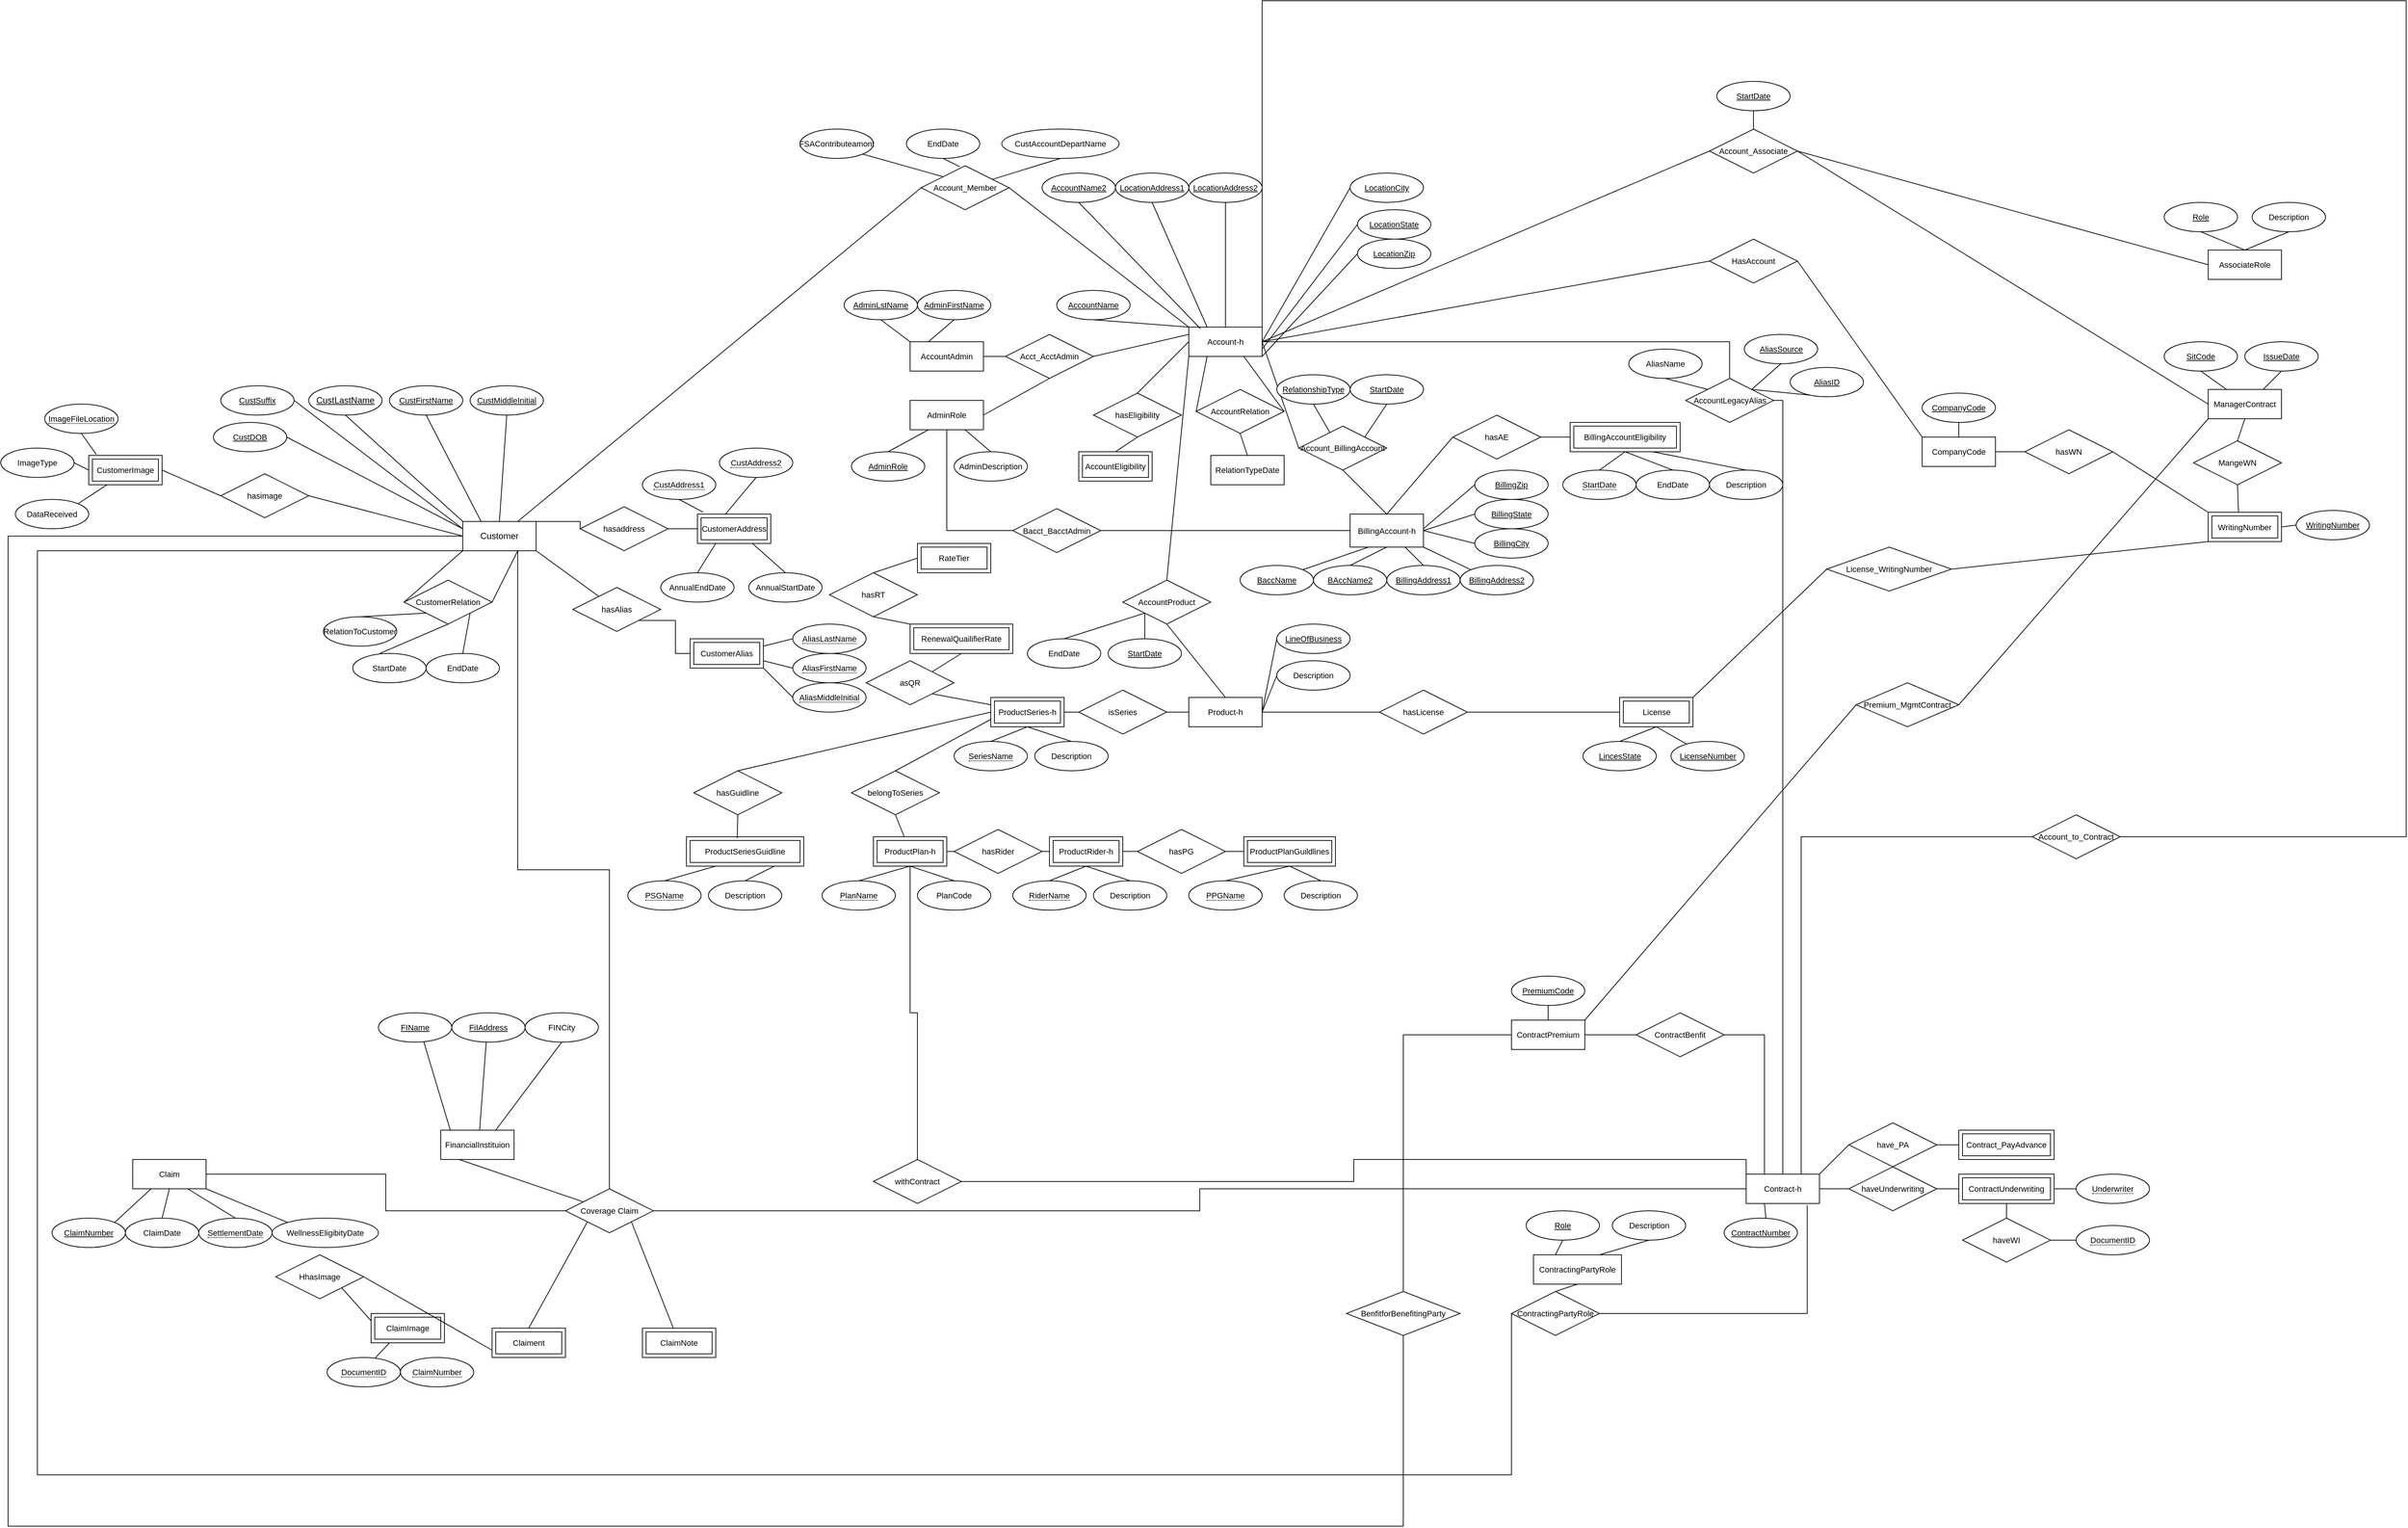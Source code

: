 <mxfile version="22.0.3" type="device">
  <diagram id="R2lEEEUBdFMjLlhIrx00" name="Page-1">
    <mxGraphModel dx="4142" dy="2746" grid="1" gridSize="10" guides="1" tooltips="1" connect="1" arrows="0" fold="1" page="1" pageScale="1" pageWidth="850" pageHeight="1100" math="0" shadow="0" extFonts="Permanent Marker^https://fonts.googleapis.com/css?family=Permanent+Marker">
      <root>
        <mxCell id="0" />
        <mxCell id="1" parent="0" />
        <mxCell id="SDGVXNkJ4wVJUg49SY7T-8" style="edgeStyle=none;shape=connector;rounded=0;orthogonalLoop=1;jettySize=auto;html=1;exitX=0.25;exitY=0;exitDx=0;exitDy=0;entryX=0.5;entryY=1;entryDx=0;entryDy=0;labelBackgroundColor=default;strokeColor=default;align=center;verticalAlign=middle;fontFamily=Helvetica;fontSize=11;fontColor=default;endArrow=none;endFill=0;" parent="1" source="SDGVXNkJ4wVJUg49SY7T-4" target="SDGVXNkJ4wVJUg49SY7T-7" edge="1">
          <mxGeometry relative="1" as="geometry" />
        </mxCell>
        <mxCell id="SDGVXNkJ4wVJUg49SY7T-10" style="edgeStyle=none;shape=connector;rounded=0;orthogonalLoop=1;jettySize=auto;html=1;exitX=0.5;exitY=0;exitDx=0;exitDy=0;entryX=0.5;entryY=1;entryDx=0;entryDy=0;labelBackgroundColor=default;strokeColor=default;align=center;verticalAlign=middle;fontFamily=Helvetica;fontSize=11;fontColor=default;endArrow=none;endFill=0;" parent="1" source="SDGVXNkJ4wVJUg49SY7T-4" target="SDGVXNkJ4wVJUg49SY7T-9" edge="1">
          <mxGeometry relative="1" as="geometry" />
        </mxCell>
        <mxCell id="jqzSuIZmgAgGuRS0_Z6t-22" style="shape=connector;rounded=0;orthogonalLoop=1;jettySize=auto;html=1;exitX=0;exitY=0.25;exitDx=0;exitDy=0;entryX=1;entryY=0.5;entryDx=0;entryDy=0;labelBackgroundColor=default;strokeColor=default;align=center;verticalAlign=middle;fontFamily=Helvetica;fontSize=11;fontColor=default;endArrow=none;endFill=0;" edge="1" parent="1" source="SDGVXNkJ4wVJUg49SY7T-4" target="jqzSuIZmgAgGuRS0_Z6t-21">
          <mxGeometry relative="1" as="geometry" />
        </mxCell>
        <mxCell id="jqzSuIZmgAgGuRS0_Z6t-98" style="edgeStyle=orthogonalEdgeStyle;shape=connector;rounded=0;orthogonalLoop=1;jettySize=auto;html=1;exitX=0.75;exitY=1;exitDx=0;exitDy=0;entryX=0.5;entryY=0;entryDx=0;entryDy=0;labelBackgroundColor=default;strokeColor=default;align=center;verticalAlign=middle;fontFamily=Helvetica;fontSize=11;fontColor=default;endArrow=none;endFill=0;" edge="1" parent="1" source="SDGVXNkJ4wVJUg49SY7T-4" target="jqzSuIZmgAgGuRS0_Z6t-80">
          <mxGeometry relative="1" as="geometry" />
        </mxCell>
        <mxCell id="jqzSuIZmgAgGuRS0_Z6t-406" style="edgeStyle=orthogonalEdgeStyle;shape=connector;rounded=0;orthogonalLoop=1;jettySize=auto;html=1;exitX=0;exitY=0.5;exitDx=0;exitDy=0;entryX=0.5;entryY=1;entryDx=0;entryDy=0;labelBackgroundColor=default;strokeColor=default;align=center;verticalAlign=middle;fontFamily=Helvetica;fontSize=11;fontColor=default;endArrow=none;endFill=0;" edge="1" parent="1" source="SDGVXNkJ4wVJUg49SY7T-4" target="jqzSuIZmgAgGuRS0_Z6t-402">
          <mxGeometry relative="1" as="geometry">
            <Array as="points">
              <mxPoint x="-1360" y="130" />
              <mxPoint x="-1360" y="1480" />
              <mxPoint x="543" y="1480" />
            </Array>
          </mxGeometry>
        </mxCell>
        <mxCell id="SDGVXNkJ4wVJUg49SY7T-4" value="Customer" style="whiteSpace=wrap;html=1;align=center;" parent="1" vertex="1">
          <mxGeometry x="-740" y="110" width="100" height="40" as="geometry" />
        </mxCell>
        <mxCell id="SDGVXNkJ4wVJUg49SY7T-6" style="rounded=0;orthogonalLoop=1;jettySize=auto;html=1;strokeColor=default;endArrow=none;endFill=0;exitX=0.5;exitY=1;exitDx=0;exitDy=0;entryX=0;entryY=0;entryDx=0;entryDy=0;" parent="1" source="SDGVXNkJ4wVJUg49SY7T-5" target="SDGVXNkJ4wVJUg49SY7T-4" edge="1">
          <mxGeometry relative="1" as="geometry">
            <mxPoint x="-790" y="60" as="sourcePoint" />
            <mxPoint x="-731" y="90" as="targetPoint" />
          </mxGeometry>
        </mxCell>
        <mxCell id="SDGVXNkJ4wVJUg49SY7T-5" value="CustLastName" style="ellipse;whiteSpace=wrap;html=1;align=center;fontStyle=4;" parent="1" vertex="1">
          <mxGeometry x="-950" y="-75" width="100" height="40" as="geometry" />
        </mxCell>
        <mxCell id="SDGVXNkJ4wVJUg49SY7T-7" value="CustFirstName" style="ellipse;whiteSpace=wrap;html=1;align=center;fontStyle=4;fontFamily=Helvetica;fontSize=11;fontColor=default;" parent="1" vertex="1">
          <mxGeometry x="-840" y="-75" width="100" height="40" as="geometry" />
        </mxCell>
        <mxCell id="SDGVXNkJ4wVJUg49SY7T-9" value="CustMiddleInitial" style="ellipse;whiteSpace=wrap;html=1;align=center;fontStyle=4;fontFamily=Helvetica;fontSize=11;fontColor=default;" parent="1" vertex="1">
          <mxGeometry x="-730" y="-75" width="100" height="40" as="geometry" />
        </mxCell>
        <mxCell id="jqzSuIZmgAgGuRS0_Z6t-12" style="shape=connector;rounded=0;orthogonalLoop=1;jettySize=auto;html=1;exitX=0;exitY=1;exitDx=0;exitDy=0;entryX=0.5;entryY=0;entryDx=0;entryDy=0;labelBackgroundColor=default;strokeColor=default;align=center;verticalAlign=middle;fontFamily=Helvetica;fontSize=11;fontColor=default;endArrow=none;endFill=0;" edge="1" parent="1" source="SDGVXNkJ4wVJUg49SY7T-12" target="jqzSuIZmgAgGuRS0_Z6t-9">
          <mxGeometry relative="1" as="geometry" />
        </mxCell>
        <mxCell id="jqzSuIZmgAgGuRS0_Z6t-14" style="shape=connector;rounded=0;orthogonalLoop=1;jettySize=auto;html=1;exitX=1;exitY=1;exitDx=0;exitDy=0;entryX=0.5;entryY=0;entryDx=0;entryDy=0;labelBackgroundColor=default;strokeColor=default;align=center;verticalAlign=middle;fontFamily=Helvetica;fontSize=11;fontColor=default;endArrow=none;endFill=0;" edge="1" parent="1" source="SDGVXNkJ4wVJUg49SY7T-12" target="jqzSuIZmgAgGuRS0_Z6t-11">
          <mxGeometry relative="1" as="geometry" />
        </mxCell>
        <mxCell id="jqzSuIZmgAgGuRS0_Z6t-56" style="edgeStyle=none;shape=connector;rounded=0;orthogonalLoop=1;jettySize=auto;html=1;exitX=1;exitY=0.5;exitDx=0;exitDy=0;entryX=0.75;entryY=1;entryDx=0;entryDy=0;labelBackgroundColor=default;strokeColor=default;align=center;verticalAlign=middle;fontFamily=Helvetica;fontSize=11;fontColor=default;endArrow=none;endFill=0;" edge="1" parent="1" source="SDGVXNkJ4wVJUg49SY7T-12" target="SDGVXNkJ4wVJUg49SY7T-4">
          <mxGeometry relative="1" as="geometry" />
        </mxCell>
        <mxCell id="SDGVXNkJ4wVJUg49SY7T-12" value="CustomerRelation" style="shape=rhombus;perimeter=rhombusPerimeter;whiteSpace=wrap;html=1;align=center;fontFamily=Helvetica;fontSize=11;fontColor=default;" parent="1" vertex="1">
          <mxGeometry x="-820" y="190" width="120" height="60" as="geometry" />
        </mxCell>
        <mxCell id="jqzSuIZmgAgGuRS0_Z6t-9" value="RelationToCustomer" style="ellipse;whiteSpace=wrap;html=1;align=center;fontFamily=Helvetica;fontSize=11;fontColor=default;" vertex="1" parent="1">
          <mxGeometry x="-930" y="240" width="100" height="40" as="geometry" />
        </mxCell>
        <mxCell id="jqzSuIZmgAgGuRS0_Z6t-10" value="StartDate" style="ellipse;whiteSpace=wrap;html=1;align=center;fontFamily=Helvetica;fontSize=11;fontColor=default;" vertex="1" parent="1">
          <mxGeometry x="-890" y="290" width="100" height="40" as="geometry" />
        </mxCell>
        <mxCell id="jqzSuIZmgAgGuRS0_Z6t-11" value="EndDate" style="ellipse;whiteSpace=wrap;html=1;align=center;fontFamily=Helvetica;fontSize=11;fontColor=default;" vertex="1" parent="1">
          <mxGeometry x="-790" y="290" width="100" height="40" as="geometry" />
        </mxCell>
        <mxCell id="jqzSuIZmgAgGuRS0_Z6t-13" style="shape=connector;rounded=0;orthogonalLoop=1;jettySize=auto;html=1;exitX=0.5;exitY=1;exitDx=0;exitDy=0;entryX=0.37;entryY=0;entryDx=0;entryDy=0;entryPerimeter=0;labelBackgroundColor=default;strokeColor=default;align=center;verticalAlign=middle;fontFamily=Helvetica;fontSize=11;fontColor=default;endArrow=none;endFill=0;" edge="1" parent="1" source="SDGVXNkJ4wVJUg49SY7T-12" target="jqzSuIZmgAgGuRS0_Z6t-10">
          <mxGeometry relative="1" as="geometry" />
        </mxCell>
        <mxCell id="jqzSuIZmgAgGuRS0_Z6t-32" style="shape=connector;rounded=0;orthogonalLoop=1;jettySize=auto;html=1;exitX=0.25;exitY=1;exitDx=0;exitDy=0;entryX=0.5;entryY=0;entryDx=0;entryDy=0;labelBackgroundColor=default;strokeColor=default;align=center;verticalAlign=middle;fontFamily=Helvetica;fontSize=11;fontColor=default;endArrow=none;endFill=0;" edge="1" parent="1" source="jqzSuIZmgAgGuRS0_Z6t-15" target="jqzSuIZmgAgGuRS0_Z6t-30">
          <mxGeometry relative="1" as="geometry" />
        </mxCell>
        <mxCell id="jqzSuIZmgAgGuRS0_Z6t-33" style="shape=connector;rounded=0;orthogonalLoop=1;jettySize=auto;html=1;exitX=0.75;exitY=1;exitDx=0;exitDy=0;entryX=0.5;entryY=0;entryDx=0;entryDy=0;labelBackgroundColor=default;strokeColor=default;align=center;verticalAlign=middle;fontFamily=Helvetica;fontSize=11;fontColor=default;endArrow=none;endFill=0;" edge="1" parent="1" source="jqzSuIZmgAgGuRS0_Z6t-15" target="jqzSuIZmgAgGuRS0_Z6t-31">
          <mxGeometry relative="1" as="geometry" />
        </mxCell>
        <mxCell id="jqzSuIZmgAgGuRS0_Z6t-15" value="CustomerAddress" style="shape=ext;margin=3;double=1;whiteSpace=wrap;html=1;align=center;fontFamily=Helvetica;fontSize=11;fontColor=default;" vertex="1" parent="1">
          <mxGeometry x="-420" y="100" width="100" height="40" as="geometry" />
        </mxCell>
        <mxCell id="jqzSuIZmgAgGuRS0_Z6t-17" style="edgeStyle=orthogonalEdgeStyle;shape=connector;rounded=0;orthogonalLoop=1;jettySize=auto;html=1;exitX=1;exitY=0.5;exitDx=0;exitDy=0;entryX=0;entryY=0.5;entryDx=0;entryDy=0;labelBackgroundColor=default;strokeColor=default;align=center;verticalAlign=middle;fontFamily=Helvetica;fontSize=11;fontColor=default;endArrow=none;endFill=0;" edge="1" parent="1" source="jqzSuIZmgAgGuRS0_Z6t-16" target="jqzSuIZmgAgGuRS0_Z6t-15">
          <mxGeometry relative="1" as="geometry" />
        </mxCell>
        <mxCell id="jqzSuIZmgAgGuRS0_Z6t-18" style="edgeStyle=orthogonalEdgeStyle;shape=connector;rounded=0;orthogonalLoop=1;jettySize=auto;html=1;exitX=0;exitY=0.5;exitDx=0;exitDy=0;entryX=1;entryY=0.25;entryDx=0;entryDy=0;labelBackgroundColor=default;strokeColor=default;align=center;verticalAlign=middle;fontFamily=Helvetica;fontSize=11;fontColor=default;endArrow=none;endFill=0;" edge="1" parent="1" source="jqzSuIZmgAgGuRS0_Z6t-16" target="SDGVXNkJ4wVJUg49SY7T-4">
          <mxGeometry relative="1" as="geometry">
            <Array as="points">
              <mxPoint x="-580" y="110" />
            </Array>
          </mxGeometry>
        </mxCell>
        <mxCell id="jqzSuIZmgAgGuRS0_Z6t-16" value="hasaddress" style="shape=rhombus;perimeter=rhombusPerimeter;whiteSpace=wrap;html=1;align=center;fontFamily=Helvetica;fontSize=11;fontColor=default;" vertex="1" parent="1">
          <mxGeometry x="-580" y="90" width="120" height="60" as="geometry" />
        </mxCell>
        <mxCell id="jqzSuIZmgAgGuRS0_Z6t-20" style="shape=connector;rounded=0;orthogonalLoop=1;jettySize=auto;html=1;exitX=1;exitY=0.5;exitDx=0;exitDy=0;entryX=0;entryY=0.25;entryDx=0;entryDy=0;labelBackgroundColor=default;strokeColor=default;align=center;verticalAlign=middle;fontFamily=Helvetica;fontSize=11;fontColor=default;endArrow=none;endFill=0;" edge="1" parent="1" source="jqzSuIZmgAgGuRS0_Z6t-19" target="SDGVXNkJ4wVJUg49SY7T-4">
          <mxGeometry relative="1" as="geometry" />
        </mxCell>
        <mxCell id="jqzSuIZmgAgGuRS0_Z6t-19" value="CustSuffix" style="ellipse;whiteSpace=wrap;html=1;align=center;fontStyle=4;fontFamily=Helvetica;fontSize=11;fontColor=default;" vertex="1" parent="1">
          <mxGeometry x="-1070" y="-75" width="100" height="40" as="geometry" />
        </mxCell>
        <mxCell id="jqzSuIZmgAgGuRS0_Z6t-21" value="CustDOB" style="ellipse;whiteSpace=wrap;html=1;align=center;fontStyle=4;fontFamily=Helvetica;fontSize=11;fontColor=default;" vertex="1" parent="1">
          <mxGeometry x="-1080" y="-25" width="100" height="40" as="geometry" />
        </mxCell>
        <mxCell id="jqzSuIZmgAgGuRS0_Z6t-25" value="&lt;span style=&quot;border-bottom: 1px dotted&quot;&gt;CustAddress2&lt;br&gt;&lt;/span&gt;" style="ellipse;whiteSpace=wrap;html=1;align=center;fontFamily=Helvetica;fontSize=11;fontColor=default;" vertex="1" parent="1">
          <mxGeometry x="-390" y="10" width="100" height="40" as="geometry" />
        </mxCell>
        <mxCell id="jqzSuIZmgAgGuRS0_Z6t-27" value="&lt;span style=&quot;border-bottom: 1px dotted&quot;&gt;CustAddress1&lt;br&gt;&lt;/span&gt;" style="ellipse;whiteSpace=wrap;html=1;align=center;fontFamily=Helvetica;fontSize=11;fontColor=default;" vertex="1" parent="1">
          <mxGeometry x="-495" y="40" width="100" height="40" as="geometry" />
        </mxCell>
        <mxCell id="jqzSuIZmgAgGuRS0_Z6t-28" style="shape=connector;rounded=0;orthogonalLoop=1;jettySize=auto;html=1;exitX=0.5;exitY=1;exitDx=0;exitDy=0;entryX=0.077;entryY=-0.067;entryDx=0;entryDy=0;entryPerimeter=0;labelBackgroundColor=default;strokeColor=default;align=center;verticalAlign=middle;fontFamily=Helvetica;fontSize=11;fontColor=default;endArrow=none;endFill=0;" edge="1" parent="1" source="jqzSuIZmgAgGuRS0_Z6t-27" target="jqzSuIZmgAgGuRS0_Z6t-15">
          <mxGeometry relative="1" as="geometry" />
        </mxCell>
        <mxCell id="jqzSuIZmgAgGuRS0_Z6t-29" style="shape=connector;rounded=0;orthogonalLoop=1;jettySize=auto;html=1;exitX=0.5;exitY=1;exitDx=0;exitDy=0;entryX=0.377;entryY=0.017;entryDx=0;entryDy=0;entryPerimeter=0;labelBackgroundColor=default;strokeColor=default;align=center;verticalAlign=middle;fontFamily=Helvetica;fontSize=11;fontColor=default;endArrow=none;endFill=0;" edge="1" parent="1" source="jqzSuIZmgAgGuRS0_Z6t-25" target="jqzSuIZmgAgGuRS0_Z6t-15">
          <mxGeometry relative="1" as="geometry" />
        </mxCell>
        <mxCell id="jqzSuIZmgAgGuRS0_Z6t-30" value="AnnualEndDate" style="ellipse;whiteSpace=wrap;html=1;align=center;fontFamily=Helvetica;fontSize=11;fontColor=default;" vertex="1" parent="1">
          <mxGeometry x="-470" y="180" width="100" height="40" as="geometry" />
        </mxCell>
        <mxCell id="jqzSuIZmgAgGuRS0_Z6t-31" value="AnnualStartDate" style="ellipse;whiteSpace=wrap;html=1;align=center;fontFamily=Helvetica;fontSize=11;fontColor=default;" vertex="1" parent="1">
          <mxGeometry x="-350" y="180" width="100" height="40" as="geometry" />
        </mxCell>
        <mxCell id="jqzSuIZmgAgGuRS0_Z6t-34" value="CustomerAlias" style="shape=ext;margin=3;double=1;whiteSpace=wrap;html=1;align=center;fontFamily=Helvetica;fontSize=11;fontColor=default;" vertex="1" parent="1">
          <mxGeometry x="-430" y="270" width="100" height="40" as="geometry" />
        </mxCell>
        <mxCell id="jqzSuIZmgAgGuRS0_Z6t-36" style="shape=connector;rounded=0;orthogonalLoop=1;jettySize=auto;html=1;exitX=0;exitY=0.5;exitDx=0;exitDy=0;entryX=1;entryY=0.25;entryDx=0;entryDy=0;labelBackgroundColor=default;strokeColor=default;align=center;verticalAlign=middle;fontFamily=Helvetica;fontSize=11;fontColor=default;endArrow=none;endFill=0;" edge="1" parent="1" source="jqzSuIZmgAgGuRS0_Z6t-35" target="jqzSuIZmgAgGuRS0_Z6t-34">
          <mxGeometry relative="1" as="geometry" />
        </mxCell>
        <mxCell id="jqzSuIZmgAgGuRS0_Z6t-35" value="&lt;span style=&quot;border-bottom: 1px dotted&quot;&gt;AliasLastName&lt;br&gt;&lt;/span&gt;" style="ellipse;whiteSpace=wrap;html=1;align=center;fontFamily=Helvetica;fontSize=11;fontColor=default;" vertex="1" parent="1">
          <mxGeometry x="-290" y="250" width="100" height="40" as="geometry" />
        </mxCell>
        <mxCell id="jqzSuIZmgAgGuRS0_Z6t-39" style="edgeStyle=none;shape=connector;rounded=0;orthogonalLoop=1;jettySize=auto;html=1;exitX=0;exitY=0.5;exitDx=0;exitDy=0;entryX=1;entryY=0.75;entryDx=0;entryDy=0;labelBackgroundColor=default;strokeColor=default;align=center;verticalAlign=middle;fontFamily=Helvetica;fontSize=11;fontColor=default;endArrow=none;endFill=0;" edge="1" parent="1" source="jqzSuIZmgAgGuRS0_Z6t-37" target="jqzSuIZmgAgGuRS0_Z6t-34">
          <mxGeometry relative="1" as="geometry" />
        </mxCell>
        <mxCell id="jqzSuIZmgAgGuRS0_Z6t-37" value="&lt;span style=&quot;border-bottom: 1px dotted&quot;&gt;AliasFirstName&lt;br&gt;&lt;/span&gt;" style="ellipse;whiteSpace=wrap;html=1;align=center;fontFamily=Helvetica;fontSize=11;fontColor=default;" vertex="1" parent="1">
          <mxGeometry x="-290" y="290" width="100" height="40" as="geometry" />
        </mxCell>
        <mxCell id="jqzSuIZmgAgGuRS0_Z6t-40" style="edgeStyle=none;shape=connector;rounded=0;orthogonalLoop=1;jettySize=auto;html=1;exitX=0;exitY=0.5;exitDx=0;exitDy=0;entryX=1;entryY=1;entryDx=0;entryDy=0;labelBackgroundColor=default;strokeColor=default;align=center;verticalAlign=middle;fontFamily=Helvetica;fontSize=11;fontColor=default;endArrow=none;endFill=0;" edge="1" parent="1" source="jqzSuIZmgAgGuRS0_Z6t-38" target="jqzSuIZmgAgGuRS0_Z6t-34">
          <mxGeometry relative="1" as="geometry" />
        </mxCell>
        <mxCell id="jqzSuIZmgAgGuRS0_Z6t-38" value="&lt;span style=&quot;border-bottom: 1px dotted&quot;&gt;AliasMiddleInitial&lt;br&gt;&lt;/span&gt;" style="ellipse;whiteSpace=wrap;html=1;align=center;fontFamily=Helvetica;fontSize=11;fontColor=default;" vertex="1" parent="1">
          <mxGeometry x="-290" y="330" width="100" height="40" as="geometry" />
        </mxCell>
        <mxCell id="jqzSuIZmgAgGuRS0_Z6t-43" style="edgeStyle=orthogonalEdgeStyle;shape=connector;rounded=0;orthogonalLoop=1;jettySize=auto;html=1;exitX=1;exitY=1;exitDx=0;exitDy=0;entryX=0;entryY=0.5;entryDx=0;entryDy=0;labelBackgroundColor=default;strokeColor=default;align=center;verticalAlign=middle;fontFamily=Helvetica;fontSize=11;fontColor=default;endArrow=none;endFill=0;" edge="1" parent="1" source="jqzSuIZmgAgGuRS0_Z6t-41" target="jqzSuIZmgAgGuRS0_Z6t-34">
          <mxGeometry relative="1" as="geometry" />
        </mxCell>
        <mxCell id="jqzSuIZmgAgGuRS0_Z6t-41" value="hasAlias" style="shape=rhombus;perimeter=rhombusPerimeter;whiteSpace=wrap;html=1;align=center;fontFamily=Helvetica;fontSize=11;fontColor=default;" vertex="1" parent="1">
          <mxGeometry x="-590" y="200" width="120" height="60" as="geometry" />
        </mxCell>
        <mxCell id="jqzSuIZmgAgGuRS0_Z6t-42" style="shape=connector;rounded=0;orthogonalLoop=1;jettySize=auto;html=1;exitX=1;exitY=1;exitDx=0;exitDy=0;labelBackgroundColor=default;strokeColor=default;align=center;verticalAlign=middle;fontFamily=Helvetica;fontSize=11;fontColor=default;endArrow=none;endFill=0;" edge="1" parent="1" source="SDGVXNkJ4wVJUg49SY7T-4" target="jqzSuIZmgAgGuRS0_Z6t-41">
          <mxGeometry relative="1" as="geometry" />
        </mxCell>
        <mxCell id="jqzSuIZmgAgGuRS0_Z6t-47" style="edgeStyle=none;shape=connector;rounded=0;orthogonalLoop=1;jettySize=auto;html=1;exitX=1;exitY=0.5;exitDx=0;exitDy=0;entryX=0;entryY=0.5;entryDx=0;entryDy=0;labelBackgroundColor=default;strokeColor=default;align=center;verticalAlign=middle;fontFamily=Helvetica;fontSize=11;fontColor=default;endArrow=none;endFill=0;" edge="1" parent="1" source="jqzSuIZmgAgGuRS0_Z6t-44" target="jqzSuIZmgAgGuRS0_Z6t-46">
          <mxGeometry relative="1" as="geometry" />
        </mxCell>
        <mxCell id="jqzSuIZmgAgGuRS0_Z6t-407" style="edgeStyle=none;shape=connector;rounded=0;orthogonalLoop=1;jettySize=auto;html=1;exitX=0.25;exitY=1;exitDx=0;exitDy=0;entryX=1;entryY=0;entryDx=0;entryDy=0;labelBackgroundColor=default;strokeColor=default;align=center;verticalAlign=middle;fontFamily=Helvetica;fontSize=11;fontColor=default;endArrow=none;endFill=0;" edge="1" parent="1" source="jqzSuIZmgAgGuRS0_Z6t-44" target="jqzSuIZmgAgGuRS0_Z6t-53">
          <mxGeometry relative="1" as="geometry" />
        </mxCell>
        <mxCell id="jqzSuIZmgAgGuRS0_Z6t-44" value="CustomerImage" style="shape=ext;margin=3;double=1;whiteSpace=wrap;html=1;align=center;fontFamily=Helvetica;fontSize=11;fontColor=default;" vertex="1" parent="1">
          <mxGeometry x="-1250" y="20" width="100" height="40" as="geometry" />
        </mxCell>
        <mxCell id="jqzSuIZmgAgGuRS0_Z6t-408" style="edgeStyle=none;shape=connector;rounded=0;orthogonalLoop=1;jettySize=auto;html=1;exitX=1;exitY=0.5;exitDx=0;exitDy=0;entryX=0;entryY=0.5;entryDx=0;entryDy=0;labelBackgroundColor=default;strokeColor=default;align=center;verticalAlign=middle;fontFamily=Helvetica;fontSize=11;fontColor=default;endArrow=none;endFill=0;" edge="1" parent="1" source="jqzSuIZmgAgGuRS0_Z6t-46" target="SDGVXNkJ4wVJUg49SY7T-4">
          <mxGeometry relative="1" as="geometry" />
        </mxCell>
        <mxCell id="jqzSuIZmgAgGuRS0_Z6t-46" value="hasimage" style="shape=rhombus;perimeter=rhombusPerimeter;whiteSpace=wrap;html=1;align=center;fontFamily=Helvetica;fontSize=11;fontColor=default;" vertex="1" parent="1">
          <mxGeometry x="-1070" y="45" width="120" height="60" as="geometry" />
        </mxCell>
        <mxCell id="jqzSuIZmgAgGuRS0_Z6t-49" value="&lt;span style=&quot;border-bottom: 1px dotted&quot;&gt;ImageFileLocation&lt;/span&gt;" style="ellipse;whiteSpace=wrap;html=1;align=center;fontFamily=Helvetica;fontSize=11;fontColor=default;" vertex="1" parent="1">
          <mxGeometry x="-1310" y="-50" width="100" height="40" as="geometry" />
        </mxCell>
        <mxCell id="jqzSuIZmgAgGuRS0_Z6t-50" style="edgeStyle=none;shape=connector;rounded=0;orthogonalLoop=1;jettySize=auto;html=1;exitX=0.5;exitY=1;exitDx=0;exitDy=0;entryX=0.103;entryY=-0.033;entryDx=0;entryDy=0;entryPerimeter=0;labelBackgroundColor=default;strokeColor=default;align=center;verticalAlign=middle;fontFamily=Helvetica;fontSize=11;fontColor=default;endArrow=none;endFill=0;" edge="1" parent="1" source="jqzSuIZmgAgGuRS0_Z6t-49" target="jqzSuIZmgAgGuRS0_Z6t-44">
          <mxGeometry relative="1" as="geometry" />
        </mxCell>
        <mxCell id="jqzSuIZmgAgGuRS0_Z6t-52" style="edgeStyle=none;shape=connector;rounded=0;orthogonalLoop=1;jettySize=auto;html=1;exitX=1;exitY=0.5;exitDx=0;exitDy=0;entryX=0;entryY=0.5;entryDx=0;entryDy=0;labelBackgroundColor=default;strokeColor=default;align=center;verticalAlign=middle;fontFamily=Helvetica;fontSize=11;fontColor=default;endArrow=none;endFill=0;" edge="1" parent="1" source="jqzSuIZmgAgGuRS0_Z6t-51" target="jqzSuIZmgAgGuRS0_Z6t-44">
          <mxGeometry relative="1" as="geometry" />
        </mxCell>
        <mxCell id="jqzSuIZmgAgGuRS0_Z6t-51" value="ImageType" style="ellipse;whiteSpace=wrap;html=1;align=center;fontFamily=Helvetica;fontSize=11;fontColor=default;" vertex="1" parent="1">
          <mxGeometry x="-1370" y="10" width="100" height="40" as="geometry" />
        </mxCell>
        <mxCell id="jqzSuIZmgAgGuRS0_Z6t-53" value="DataReceived" style="ellipse;whiteSpace=wrap;html=1;align=center;fontFamily=Helvetica;fontSize=11;fontColor=default;" vertex="1" parent="1">
          <mxGeometry x="-1350" y="80" width="100" height="40" as="geometry" />
        </mxCell>
        <mxCell id="jqzSuIZmgAgGuRS0_Z6t-55" style="edgeStyle=none;shape=connector;rounded=0;orthogonalLoop=1;jettySize=auto;html=1;exitX=0;exitY=0.5;exitDx=0;exitDy=0;entryX=0;entryY=1;entryDx=0;entryDy=0;labelBackgroundColor=default;strokeColor=default;align=center;verticalAlign=middle;fontFamily=Helvetica;fontSize=11;fontColor=default;endArrow=none;endFill=0;" edge="1" parent="1" source="SDGVXNkJ4wVJUg49SY7T-12" target="SDGVXNkJ4wVJUg49SY7T-4">
          <mxGeometry relative="1" as="geometry">
            <mxPoint x="-761.3" y="160.0" as="targetPoint" />
          </mxGeometry>
        </mxCell>
        <mxCell id="jqzSuIZmgAgGuRS0_Z6t-61" style="edgeStyle=none;shape=connector;rounded=0;orthogonalLoop=1;jettySize=auto;html=1;exitX=0.5;exitY=1;exitDx=0;exitDy=0;entryX=0.5;entryY=0;entryDx=0;entryDy=0;labelBackgroundColor=default;strokeColor=default;align=center;verticalAlign=middle;fontFamily=Helvetica;fontSize=11;fontColor=default;endArrow=none;endFill=0;" edge="1" parent="1" source="jqzSuIZmgAgGuRS0_Z6t-57" target="jqzSuIZmgAgGuRS0_Z6t-60">
          <mxGeometry relative="1" as="geometry" />
        </mxCell>
        <mxCell id="jqzSuIZmgAgGuRS0_Z6t-66" style="edgeStyle=none;shape=connector;rounded=0;orthogonalLoop=1;jettySize=auto;html=1;exitX=1;exitY=1;exitDx=0;exitDy=0;entryX=0;entryY=0;entryDx=0;entryDy=0;labelBackgroundColor=default;strokeColor=default;align=center;verticalAlign=middle;fontFamily=Helvetica;fontSize=11;fontColor=default;endArrow=none;endFill=0;" edge="1" parent="1" source="jqzSuIZmgAgGuRS0_Z6t-57" target="jqzSuIZmgAgGuRS0_Z6t-63">
          <mxGeometry relative="1" as="geometry" />
        </mxCell>
        <mxCell id="jqzSuIZmgAgGuRS0_Z6t-263" style="edgeStyle=orthogonalEdgeStyle;shape=connector;rounded=0;orthogonalLoop=1;jettySize=auto;html=1;exitX=1;exitY=0.5;exitDx=0;exitDy=0;entryX=0;entryY=0.5;entryDx=0;entryDy=0;labelBackgroundColor=default;strokeColor=default;align=center;verticalAlign=middle;fontFamily=Helvetica;fontSize=11;fontColor=default;endArrow=none;endFill=0;" edge="1" parent="1" source="jqzSuIZmgAgGuRS0_Z6t-57" target="jqzSuIZmgAgGuRS0_Z6t-80">
          <mxGeometry relative="1" as="geometry" />
        </mxCell>
        <mxCell id="jqzSuIZmgAgGuRS0_Z6t-57" value="Claim" style="whiteSpace=wrap;html=1;align=center;fontFamily=Helvetica;fontSize=11;fontColor=default;" vertex="1" parent="1">
          <mxGeometry x="-1190" y="980" width="100" height="40" as="geometry" />
        </mxCell>
        <mxCell id="jqzSuIZmgAgGuRS0_Z6t-58" value="ClaimNumber" style="ellipse;whiteSpace=wrap;html=1;align=center;fontStyle=4;fontFamily=Helvetica;fontSize=11;fontColor=default;" vertex="1" parent="1">
          <mxGeometry x="-1300" y="1060" width="100" height="40" as="geometry" />
        </mxCell>
        <mxCell id="jqzSuIZmgAgGuRS0_Z6t-59" style="edgeStyle=none;shape=connector;rounded=0;orthogonalLoop=1;jettySize=auto;html=1;exitX=0.25;exitY=1;exitDx=0;exitDy=0;entryX=1;entryY=0;entryDx=0;entryDy=0;labelBackgroundColor=default;strokeColor=default;align=center;verticalAlign=middle;fontFamily=Helvetica;fontSize=11;fontColor=default;endArrow=none;endFill=0;" edge="1" parent="1" source="jqzSuIZmgAgGuRS0_Z6t-57" target="jqzSuIZmgAgGuRS0_Z6t-58">
          <mxGeometry relative="1" as="geometry">
            <mxPoint x="-1259" y="1061.32" as="targetPoint" />
          </mxGeometry>
        </mxCell>
        <mxCell id="jqzSuIZmgAgGuRS0_Z6t-60" value="ClaimDate" style="ellipse;whiteSpace=wrap;html=1;align=center;fontFamily=Helvetica;fontSize=11;fontColor=default;" vertex="1" parent="1">
          <mxGeometry x="-1200" y="1060" width="100" height="40" as="geometry" />
        </mxCell>
        <mxCell id="jqzSuIZmgAgGuRS0_Z6t-62" value="&lt;span style=&quot;border-bottom: 1px dotted&quot;&gt;SettlementDate&lt;/span&gt;" style="ellipse;whiteSpace=wrap;html=1;align=center;fontFamily=Helvetica;fontSize=11;fontColor=default;" vertex="1" parent="1">
          <mxGeometry x="-1100" y="1060" width="100" height="40" as="geometry" />
        </mxCell>
        <mxCell id="jqzSuIZmgAgGuRS0_Z6t-63" value="WellnessEligibityDate" style="ellipse;whiteSpace=wrap;html=1;align=center;fontFamily=Helvetica;fontSize=11;fontColor=default;" vertex="1" parent="1">
          <mxGeometry x="-1000" y="1060" width="145" height="40" as="geometry" />
        </mxCell>
        <mxCell id="jqzSuIZmgAgGuRS0_Z6t-64" style="edgeStyle=none;shape=connector;rounded=0;orthogonalLoop=1;jettySize=auto;html=1;exitX=0.5;exitY=0;exitDx=0;exitDy=0;labelBackgroundColor=default;strokeColor=default;align=center;verticalAlign=middle;fontFamily=Helvetica;fontSize=11;fontColor=default;endArrow=none;endFill=0;entryX=0.75;entryY=1;entryDx=0;entryDy=0;" edge="1" parent="1" source="jqzSuIZmgAgGuRS0_Z6t-62" target="jqzSuIZmgAgGuRS0_Z6t-57">
          <mxGeometry relative="1" as="geometry">
            <mxPoint x="-1110" y="1030" as="targetPoint" />
          </mxGeometry>
        </mxCell>
        <mxCell id="jqzSuIZmgAgGuRS0_Z6t-67" value="ClaimImage" style="shape=ext;margin=3;double=1;whiteSpace=wrap;html=1;align=center;fontFamily=Helvetica;fontSize=11;fontColor=default;" vertex="1" parent="1">
          <mxGeometry x="-865" y="1190" width="100" height="40" as="geometry" />
        </mxCell>
        <mxCell id="jqzSuIZmgAgGuRS0_Z6t-68" value="&lt;span style=&quot;border-bottom: 1px dotted&quot;&gt;DocumentID&lt;/span&gt;" style="ellipse;whiteSpace=wrap;html=1;align=center;fontFamily=Helvetica;fontSize=11;fontColor=default;" vertex="1" parent="1">
          <mxGeometry x="-925" y="1250" width="100" height="40" as="geometry" />
        </mxCell>
        <mxCell id="jqzSuIZmgAgGuRS0_Z6t-69" value="&lt;span style=&quot;border-bottom: 1px dotted&quot;&gt;ClaimNumber&lt;br&gt;&lt;/span&gt;" style="ellipse;whiteSpace=wrap;html=1;align=center;fontFamily=Helvetica;fontSize=11;fontColor=default;" vertex="1" parent="1">
          <mxGeometry x="-825" y="1250" width="100" height="40" as="geometry" />
        </mxCell>
        <mxCell id="jqzSuIZmgAgGuRS0_Z6t-70" style="edgeStyle=none;shape=connector;rounded=0;orthogonalLoop=1;jettySize=auto;html=1;exitX=0.25;exitY=1;exitDx=0;exitDy=0;entryX=0.657;entryY=0.017;entryDx=0;entryDy=0;entryPerimeter=0;labelBackgroundColor=default;strokeColor=default;align=center;verticalAlign=middle;fontFamily=Helvetica;fontSize=11;fontColor=default;endArrow=none;endFill=0;" edge="1" parent="1" source="jqzSuIZmgAgGuRS0_Z6t-67" target="jqzSuIZmgAgGuRS0_Z6t-68">
          <mxGeometry relative="1" as="geometry" />
        </mxCell>
        <mxCell id="jqzSuIZmgAgGuRS0_Z6t-73" style="edgeStyle=none;shape=connector;rounded=0;orthogonalLoop=1;jettySize=auto;html=1;exitX=1;exitY=1;exitDx=0;exitDy=0;entryX=0;entryY=0.25;entryDx=0;entryDy=0;labelBackgroundColor=default;strokeColor=default;align=center;verticalAlign=middle;fontFamily=Helvetica;fontSize=11;fontColor=default;endArrow=none;endFill=0;" edge="1" parent="1" source="jqzSuIZmgAgGuRS0_Z6t-72" target="jqzSuIZmgAgGuRS0_Z6t-67">
          <mxGeometry relative="1" as="geometry" />
        </mxCell>
        <mxCell id="jqzSuIZmgAgGuRS0_Z6t-108" style="edgeStyle=none;shape=connector;rounded=0;orthogonalLoop=1;jettySize=auto;html=1;exitX=1;exitY=0.5;exitDx=0;exitDy=0;entryX=0;entryY=0.75;entryDx=0;entryDy=0;labelBackgroundColor=default;strokeColor=default;align=center;verticalAlign=middle;fontFamily=Helvetica;fontSize=11;fontColor=default;endArrow=none;endFill=0;" edge="1" parent="1" source="jqzSuIZmgAgGuRS0_Z6t-72" target="jqzSuIZmgAgGuRS0_Z6t-106">
          <mxGeometry relative="1" as="geometry" />
        </mxCell>
        <mxCell id="jqzSuIZmgAgGuRS0_Z6t-72" value="HhasImage" style="shape=rhombus;perimeter=rhombusPerimeter;whiteSpace=wrap;html=1;align=center;fontFamily=Helvetica;fontSize=11;fontColor=default;" vertex="1" parent="1">
          <mxGeometry x="-995" y="1110" width="120" height="60" as="geometry" />
        </mxCell>
        <mxCell id="jqzSuIZmgAgGuRS0_Z6t-102" style="edgeStyle=none;shape=connector;rounded=0;orthogonalLoop=1;jettySize=auto;html=1;exitX=1;exitY=1;exitDx=0;exitDy=0;labelBackgroundColor=default;strokeColor=default;align=center;verticalAlign=middle;fontFamily=Helvetica;fontSize=11;fontColor=default;endArrow=none;endFill=0;" edge="1" parent="1" source="jqzSuIZmgAgGuRS0_Z6t-80" target="jqzSuIZmgAgGuRS0_Z6t-101">
          <mxGeometry relative="1" as="geometry" />
        </mxCell>
        <mxCell id="jqzSuIZmgAgGuRS0_Z6t-107" style="edgeStyle=none;shape=connector;rounded=0;orthogonalLoop=1;jettySize=auto;html=1;exitX=0;exitY=1;exitDx=0;exitDy=0;entryX=0.5;entryY=0;entryDx=0;entryDy=0;labelBackgroundColor=default;strokeColor=default;align=center;verticalAlign=middle;fontFamily=Helvetica;fontSize=11;fontColor=default;endArrow=none;endFill=0;" edge="1" parent="1" source="jqzSuIZmgAgGuRS0_Z6t-80" target="jqzSuIZmgAgGuRS0_Z6t-106">
          <mxGeometry relative="1" as="geometry" />
        </mxCell>
        <mxCell id="jqzSuIZmgAgGuRS0_Z6t-80" value="Coverage Claim" style="shape=rhombus;perimeter=rhombusPerimeter;whiteSpace=wrap;html=1;align=center;fontFamily=Helvetica;fontSize=11;fontColor=default;" vertex="1" parent="1">
          <mxGeometry x="-600" y="1020" width="120" height="60" as="geometry" />
        </mxCell>
        <mxCell id="jqzSuIZmgAgGuRS0_Z6t-87" style="edgeStyle=orthogonalEdgeStyle;shape=connector;rounded=0;orthogonalLoop=1;jettySize=auto;html=1;exitX=0;exitY=0.5;exitDx=0;exitDy=0;entryX=1;entryY=0.5;entryDx=0;entryDy=0;labelBackgroundColor=default;strokeColor=default;align=center;verticalAlign=middle;fontFamily=Helvetica;fontSize=11;fontColor=default;endArrow=none;endFill=0;" edge="1" parent="1" source="jqzSuIZmgAgGuRS0_Z6t-83" target="jqzSuIZmgAgGuRS0_Z6t-80">
          <mxGeometry relative="1" as="geometry" />
        </mxCell>
        <mxCell id="jqzSuIZmgAgGuRS0_Z6t-305" style="edgeStyle=none;shape=connector;rounded=0;orthogonalLoop=1;jettySize=auto;html=1;exitX=1;exitY=0;exitDx=0;exitDy=0;entryX=0;entryY=0.5;entryDx=0;entryDy=0;labelBackgroundColor=default;strokeColor=default;align=center;verticalAlign=middle;fontFamily=Helvetica;fontSize=11;fontColor=default;endArrow=none;endFill=0;" edge="1" parent="1" source="jqzSuIZmgAgGuRS0_Z6t-83" target="jqzSuIZmgAgGuRS0_Z6t-304">
          <mxGeometry relative="1" as="geometry" />
        </mxCell>
        <mxCell id="jqzSuIZmgAgGuRS0_Z6t-308" style="edgeStyle=none;shape=connector;rounded=0;orthogonalLoop=1;jettySize=auto;html=1;exitX=1;exitY=0.5;exitDx=0;exitDy=0;entryX=0;entryY=0.5;entryDx=0;entryDy=0;labelBackgroundColor=default;strokeColor=default;align=center;verticalAlign=middle;fontFamily=Helvetica;fontSize=11;fontColor=default;endArrow=none;endFill=0;" edge="1" parent="1" source="jqzSuIZmgAgGuRS0_Z6t-83" target="jqzSuIZmgAgGuRS0_Z6t-307">
          <mxGeometry relative="1" as="geometry" />
        </mxCell>
        <mxCell id="jqzSuIZmgAgGuRS0_Z6t-83" value="Contract-h" style="whiteSpace=wrap;html=1;align=center;fontFamily=Helvetica;fontSize=11;fontColor=default;" vertex="1" parent="1">
          <mxGeometry x="1010" y="1000" width="100" height="40" as="geometry" />
        </mxCell>
        <mxCell id="jqzSuIZmgAgGuRS0_Z6t-85" value="ContractNumber" style="ellipse;whiteSpace=wrap;html=1;align=center;fontStyle=4;fontFamily=Helvetica;fontSize=11;fontColor=default;" vertex="1" parent="1">
          <mxGeometry x="980" y="1060" width="100" height="40" as="geometry" />
        </mxCell>
        <mxCell id="jqzSuIZmgAgGuRS0_Z6t-86" style="edgeStyle=none;shape=connector;rounded=0;orthogonalLoop=1;jettySize=auto;html=1;exitX=0.25;exitY=1;exitDx=0;exitDy=0;entryX=0.57;entryY=0.017;entryDx=0;entryDy=0;entryPerimeter=0;labelBackgroundColor=default;strokeColor=default;align=center;verticalAlign=middle;fontFamily=Helvetica;fontSize=11;fontColor=default;endArrow=none;endFill=0;" edge="1" parent="1" source="jqzSuIZmgAgGuRS0_Z6t-83" target="jqzSuIZmgAgGuRS0_Z6t-85">
          <mxGeometry relative="1" as="geometry" />
        </mxCell>
        <mxCell id="jqzSuIZmgAgGuRS0_Z6t-90" style="edgeStyle=none;shape=connector;rounded=0;orthogonalLoop=1;jettySize=auto;html=1;exitX=0.25;exitY=1;exitDx=0;exitDy=0;entryX=0.5;entryY=0;entryDx=0;entryDy=0;labelBackgroundColor=default;strokeColor=default;align=center;verticalAlign=middle;fontFamily=Helvetica;fontSize=11;fontColor=default;endArrow=none;endFill=0;" edge="1" parent="1" source="jqzSuIZmgAgGuRS0_Z6t-88" target="jqzSuIZmgAgGuRS0_Z6t-89">
          <mxGeometry relative="1" as="geometry" />
        </mxCell>
        <mxCell id="jqzSuIZmgAgGuRS0_Z6t-92" style="edgeStyle=none;shape=connector;rounded=0;orthogonalLoop=1;jettySize=auto;html=1;exitX=0.5;exitY=1;exitDx=0;exitDy=0;entryX=0.5;entryY=0;entryDx=0;entryDy=0;labelBackgroundColor=default;strokeColor=default;align=center;verticalAlign=middle;fontFamily=Helvetica;fontSize=11;fontColor=default;endArrow=none;endFill=0;" edge="1" parent="1" source="jqzSuIZmgAgGuRS0_Z6t-88" target="jqzSuIZmgAgGuRS0_Z6t-91">
          <mxGeometry relative="1" as="geometry" />
        </mxCell>
        <mxCell id="jqzSuIZmgAgGuRS0_Z6t-105" style="edgeStyle=none;shape=connector;rounded=0;orthogonalLoop=1;jettySize=auto;html=1;exitX=0.25;exitY=1;exitDx=0;exitDy=0;labelBackgroundColor=default;strokeColor=default;align=center;verticalAlign=middle;fontFamily=Helvetica;fontSize=11;fontColor=default;endArrow=none;endFill=0;" edge="1" parent="1" source="jqzSuIZmgAgGuRS0_Z6t-88" target="jqzSuIZmgAgGuRS0_Z6t-80">
          <mxGeometry relative="1" as="geometry">
            <mxPoint x="-575.102" y="987.551" as="targetPoint" />
          </mxGeometry>
        </mxCell>
        <mxCell id="jqzSuIZmgAgGuRS0_Z6t-88" value="FinancialInstituion" style="whiteSpace=wrap;html=1;align=center;fontFamily=Helvetica;fontSize=11;fontColor=default;" vertex="1" parent="1">
          <mxGeometry x="-770" y="940" width="100" height="40" as="geometry" />
        </mxCell>
        <mxCell id="jqzSuIZmgAgGuRS0_Z6t-89" value="FIName" style="ellipse;whiteSpace=wrap;html=1;align=center;fontStyle=4;fontFamily=Helvetica;fontSize=11;fontColor=default;" vertex="1" parent="1">
          <mxGeometry x="-855" y="780" width="100" height="40" as="geometry" />
        </mxCell>
        <mxCell id="jqzSuIZmgAgGuRS0_Z6t-91" value="FiIAddress" style="ellipse;whiteSpace=wrap;html=1;align=center;fontStyle=4;fontFamily=Helvetica;fontSize=11;fontColor=default;" vertex="1" parent="1">
          <mxGeometry x="-755" y="780" width="100" height="40" as="geometry" />
        </mxCell>
        <mxCell id="jqzSuIZmgAgGuRS0_Z6t-392" style="edgeStyle=none;shape=connector;rounded=0;orthogonalLoop=1;jettySize=auto;html=1;exitX=0.5;exitY=1;exitDx=0;exitDy=0;entryX=0.75;entryY=0;entryDx=0;entryDy=0;labelBackgroundColor=default;strokeColor=default;align=center;verticalAlign=middle;fontFamily=Helvetica;fontSize=11;fontColor=default;endArrow=none;endFill=0;" edge="1" parent="1" source="jqzSuIZmgAgGuRS0_Z6t-93" target="jqzSuIZmgAgGuRS0_Z6t-88">
          <mxGeometry relative="1" as="geometry" />
        </mxCell>
        <mxCell id="jqzSuIZmgAgGuRS0_Z6t-93" value="FINCity" style="ellipse;whiteSpace=wrap;html=1;align=center;fontFamily=Helvetica;fontSize=11;fontColor=default;" vertex="1" parent="1">
          <mxGeometry x="-655" y="780" width="100" height="40" as="geometry" />
        </mxCell>
        <mxCell id="jqzSuIZmgAgGuRS0_Z6t-101" value="ClaimNote" style="shape=ext;margin=3;double=1;whiteSpace=wrap;html=1;align=center;fontFamily=Helvetica;fontSize=11;fontColor=default;" vertex="1" parent="1">
          <mxGeometry x="-495" y="1210" width="100" height="40" as="geometry" />
        </mxCell>
        <mxCell id="jqzSuIZmgAgGuRS0_Z6t-106" value="Claiment" style="shape=ext;margin=3;double=1;whiteSpace=wrap;html=1;align=center;fontFamily=Helvetica;fontSize=11;fontColor=default;" vertex="1" parent="1">
          <mxGeometry x="-700" y="1210" width="100" height="40" as="geometry" />
        </mxCell>
        <mxCell id="jqzSuIZmgAgGuRS0_Z6t-126" style="edgeStyle=none;shape=connector;rounded=0;orthogonalLoop=1;jettySize=auto;html=1;exitX=0.25;exitY=1;exitDx=0;exitDy=0;entryX=0;entryY=0.5;entryDx=0;entryDy=0;labelBackgroundColor=default;strokeColor=default;align=center;verticalAlign=middle;fontFamily=Helvetica;fontSize=11;fontColor=default;endArrow=none;endFill=0;" edge="1" parent="1" source="jqzSuIZmgAgGuRS0_Z6t-109" target="jqzSuIZmgAgGuRS0_Z6t-125">
          <mxGeometry relative="1" as="geometry" />
        </mxCell>
        <mxCell id="jqzSuIZmgAgGuRS0_Z6t-127" style="edgeStyle=none;shape=connector;rounded=0;orthogonalLoop=1;jettySize=auto;html=1;exitX=0.75;exitY=1;exitDx=0;exitDy=0;entryX=1;entryY=0.5;entryDx=0;entryDy=0;labelBackgroundColor=default;strokeColor=default;align=center;verticalAlign=middle;fontFamily=Helvetica;fontSize=11;fontColor=default;endArrow=none;endFill=0;" edge="1" parent="1" source="jqzSuIZmgAgGuRS0_Z6t-109" target="jqzSuIZmgAgGuRS0_Z6t-125">
          <mxGeometry relative="1" as="geometry" />
        </mxCell>
        <mxCell id="jqzSuIZmgAgGuRS0_Z6t-133" style="edgeStyle=none;shape=connector;rounded=0;orthogonalLoop=1;jettySize=auto;html=1;exitX=0;exitY=0.5;exitDx=0;exitDy=0;entryX=0.5;entryY=0;entryDx=0;entryDy=0;labelBackgroundColor=default;strokeColor=default;align=center;verticalAlign=middle;fontFamily=Helvetica;fontSize=11;fontColor=default;endArrow=none;endFill=0;" edge="1" parent="1" source="jqzSuIZmgAgGuRS0_Z6t-109" target="jqzSuIZmgAgGuRS0_Z6t-132">
          <mxGeometry relative="1" as="geometry" />
        </mxCell>
        <mxCell id="jqzSuIZmgAgGuRS0_Z6t-388" style="edgeStyle=orthogonalEdgeStyle;shape=connector;rounded=0;orthogonalLoop=1;jettySize=auto;html=1;exitX=1;exitY=0.5;exitDx=0;exitDy=0;labelBackgroundColor=default;strokeColor=default;align=center;verticalAlign=middle;fontFamily=Helvetica;fontSize=11;fontColor=default;endArrow=none;endFill=0;elbow=vertical;entryX=1;entryY=0.5;entryDx=0;entryDy=0;" edge="1" parent="1" source="jqzSuIZmgAgGuRS0_Z6t-109" target="jqzSuIZmgAgGuRS0_Z6t-390">
          <mxGeometry relative="1" as="geometry">
            <mxPoint x="1120" y="740" as="targetPoint" />
            <Array as="points">
              <mxPoint x="350" y="-600" />
              <mxPoint x="1910" y="-600" />
              <mxPoint x="1910" y="540" />
            </Array>
          </mxGeometry>
        </mxCell>
        <mxCell id="jqzSuIZmgAgGuRS0_Z6t-109" value="Account-h" style="whiteSpace=wrap;html=1;align=center;fontFamily=Helvetica;fontSize=11;fontColor=default;" vertex="1" parent="1">
          <mxGeometry x="250" y="-155" width="100" height="40" as="geometry" />
        </mxCell>
        <mxCell id="jqzSuIZmgAgGuRS0_Z6t-115" style="edgeStyle=none;shape=connector;rounded=0;orthogonalLoop=1;jettySize=auto;html=1;exitX=0.5;exitY=1;exitDx=0;exitDy=0;entryX=0;entryY=0;entryDx=0;entryDy=0;labelBackgroundColor=default;strokeColor=default;align=center;verticalAlign=middle;fontFamily=Helvetica;fontSize=11;fontColor=default;endArrow=none;endFill=0;" edge="1" parent="1" source="jqzSuIZmgAgGuRS0_Z6t-110" target="jqzSuIZmgAgGuRS0_Z6t-109">
          <mxGeometry relative="1" as="geometry" />
        </mxCell>
        <mxCell id="jqzSuIZmgAgGuRS0_Z6t-110" value="AccountName" style="ellipse;whiteSpace=wrap;html=1;align=center;fontStyle=4;fontFamily=Helvetica;fontSize=11;fontColor=default;" vertex="1" parent="1">
          <mxGeometry x="70" y="-205" width="100" height="40" as="geometry" />
        </mxCell>
        <mxCell id="jqzSuIZmgAgGuRS0_Z6t-111" value="AccountName2" style="ellipse;whiteSpace=wrap;html=1;align=center;fontStyle=4;fontFamily=Helvetica;fontSize=11;fontColor=default;" vertex="1" parent="1">
          <mxGeometry x="50" y="-365" width="100" height="40" as="geometry" />
        </mxCell>
        <mxCell id="jqzSuIZmgAgGuRS0_Z6t-117" style="edgeStyle=none;shape=connector;rounded=0;orthogonalLoop=1;jettySize=auto;html=1;exitX=0.5;exitY=1;exitDx=0;exitDy=0;entryX=0.25;entryY=0;entryDx=0;entryDy=0;labelBackgroundColor=default;strokeColor=default;align=center;verticalAlign=middle;fontFamily=Helvetica;fontSize=11;fontColor=default;endArrow=none;endFill=0;" edge="1" parent="1" source="jqzSuIZmgAgGuRS0_Z6t-112" target="jqzSuIZmgAgGuRS0_Z6t-109">
          <mxGeometry relative="1" as="geometry" />
        </mxCell>
        <mxCell id="jqzSuIZmgAgGuRS0_Z6t-112" value="LocationAddress1" style="ellipse;whiteSpace=wrap;html=1;align=center;fontStyle=4;fontFamily=Helvetica;fontSize=11;fontColor=default;" vertex="1" parent="1">
          <mxGeometry x="150" y="-365" width="100" height="40" as="geometry" />
        </mxCell>
        <mxCell id="jqzSuIZmgAgGuRS0_Z6t-118" style="edgeStyle=none;shape=connector;rounded=0;orthogonalLoop=1;jettySize=auto;html=1;exitX=0.5;exitY=1;exitDx=0;exitDy=0;entryX=0.5;entryY=0;entryDx=0;entryDy=0;labelBackgroundColor=default;strokeColor=default;align=center;verticalAlign=middle;fontFamily=Helvetica;fontSize=11;fontColor=default;endArrow=none;endFill=0;" edge="1" parent="1" source="jqzSuIZmgAgGuRS0_Z6t-113" target="jqzSuIZmgAgGuRS0_Z6t-109">
          <mxGeometry relative="1" as="geometry" />
        </mxCell>
        <mxCell id="jqzSuIZmgAgGuRS0_Z6t-113" value="LocationAddress2" style="ellipse;whiteSpace=wrap;html=1;align=center;fontStyle=4;fontFamily=Helvetica;fontSize=11;fontColor=default;" vertex="1" parent="1">
          <mxGeometry x="250" y="-365" width="100" height="40" as="geometry" />
        </mxCell>
        <mxCell id="jqzSuIZmgAgGuRS0_Z6t-114" style="edgeStyle=none;shape=connector;rounded=0;orthogonalLoop=1;jettySize=auto;html=1;exitX=1;exitY=1;exitDx=0;exitDy=0;labelBackgroundColor=default;strokeColor=default;align=center;verticalAlign=middle;fontFamily=Helvetica;fontSize=11;fontColor=default;endArrow=none;endFill=0;" edge="1" parent="1" source="jqzSuIZmgAgGuRS0_Z6t-111" target="jqzSuIZmgAgGuRS0_Z6t-111">
          <mxGeometry relative="1" as="geometry" />
        </mxCell>
        <mxCell id="jqzSuIZmgAgGuRS0_Z6t-116" style="edgeStyle=none;shape=connector;rounded=0;orthogonalLoop=1;jettySize=auto;html=1;exitX=0.5;exitY=1;exitDx=0;exitDy=0;entryX=0.157;entryY=0.05;entryDx=0;entryDy=0;entryPerimeter=0;labelBackgroundColor=default;strokeColor=default;align=center;verticalAlign=middle;fontFamily=Helvetica;fontSize=11;fontColor=default;endArrow=none;endFill=0;" edge="1" parent="1" source="jqzSuIZmgAgGuRS0_Z6t-111" target="jqzSuIZmgAgGuRS0_Z6t-109">
          <mxGeometry relative="1" as="geometry" />
        </mxCell>
        <mxCell id="jqzSuIZmgAgGuRS0_Z6t-122" style="edgeStyle=none;shape=connector;rounded=0;orthogonalLoop=1;jettySize=auto;html=1;exitX=0;exitY=0.5;exitDx=0;exitDy=0;entryX=1;entryY=0.5;entryDx=0;entryDy=0;labelBackgroundColor=default;strokeColor=default;align=center;verticalAlign=middle;fontFamily=Helvetica;fontSize=11;fontColor=default;endArrow=none;endFill=0;" edge="1" parent="1" source="jqzSuIZmgAgGuRS0_Z6t-119" target="jqzSuIZmgAgGuRS0_Z6t-109">
          <mxGeometry relative="1" as="geometry" />
        </mxCell>
        <mxCell id="jqzSuIZmgAgGuRS0_Z6t-119" value="LocationCity" style="ellipse;whiteSpace=wrap;html=1;align=center;fontStyle=4;fontFamily=Helvetica;fontSize=11;fontColor=default;" vertex="1" parent="1">
          <mxGeometry x="470" y="-365" width="100" height="40" as="geometry" />
        </mxCell>
        <mxCell id="jqzSuIZmgAgGuRS0_Z6t-123" style="edgeStyle=none;shape=connector;rounded=0;orthogonalLoop=1;jettySize=auto;html=1;exitX=0;exitY=0.5;exitDx=0;exitDy=0;entryX=1;entryY=0.75;entryDx=0;entryDy=0;labelBackgroundColor=default;strokeColor=default;align=center;verticalAlign=middle;fontFamily=Helvetica;fontSize=11;fontColor=default;endArrow=none;endFill=0;" edge="1" parent="1" source="jqzSuIZmgAgGuRS0_Z6t-120" target="jqzSuIZmgAgGuRS0_Z6t-109">
          <mxGeometry relative="1" as="geometry" />
        </mxCell>
        <mxCell id="jqzSuIZmgAgGuRS0_Z6t-120" value="LocationState" style="ellipse;whiteSpace=wrap;html=1;align=center;fontStyle=4;fontFamily=Helvetica;fontSize=11;fontColor=default;" vertex="1" parent="1">
          <mxGeometry x="480" y="-315" width="100" height="40" as="geometry" />
        </mxCell>
        <mxCell id="jqzSuIZmgAgGuRS0_Z6t-124" style="edgeStyle=none;shape=connector;rounded=0;orthogonalLoop=1;jettySize=auto;html=1;exitX=0;exitY=0.5;exitDx=0;exitDy=0;entryX=1;entryY=1;entryDx=0;entryDy=0;labelBackgroundColor=default;strokeColor=default;align=center;verticalAlign=middle;fontFamily=Helvetica;fontSize=11;fontColor=default;endArrow=none;endFill=0;" edge="1" parent="1" source="jqzSuIZmgAgGuRS0_Z6t-121" target="jqzSuIZmgAgGuRS0_Z6t-109">
          <mxGeometry relative="1" as="geometry" />
        </mxCell>
        <mxCell id="jqzSuIZmgAgGuRS0_Z6t-121" value="LocationZip" style="ellipse;whiteSpace=wrap;html=1;align=center;fontStyle=4;fontFamily=Helvetica;fontSize=11;fontColor=default;" vertex="1" parent="1">
          <mxGeometry x="480" y="-275" width="100" height="40" as="geometry" />
        </mxCell>
        <mxCell id="jqzSuIZmgAgGuRS0_Z6t-129" style="edgeStyle=none;shape=connector;rounded=0;orthogonalLoop=1;jettySize=auto;html=1;exitX=0.5;exitY=1;exitDx=0;exitDy=0;entryX=0.5;entryY=0;entryDx=0;entryDy=0;labelBackgroundColor=default;strokeColor=default;align=center;verticalAlign=middle;fontFamily=Helvetica;fontSize=11;fontColor=default;endArrow=none;endFill=0;" edge="1" parent="1" source="jqzSuIZmgAgGuRS0_Z6t-125" target="jqzSuIZmgAgGuRS0_Z6t-128">
          <mxGeometry relative="1" as="geometry" />
        </mxCell>
        <mxCell id="jqzSuIZmgAgGuRS0_Z6t-125" value="AccountRelation" style="shape=rhombus;perimeter=rhombusPerimeter;whiteSpace=wrap;html=1;align=center;fontFamily=Helvetica;fontSize=11;fontColor=default;" vertex="1" parent="1">
          <mxGeometry x="260" y="-70" width="120" height="60" as="geometry" />
        </mxCell>
        <mxCell id="jqzSuIZmgAgGuRS0_Z6t-128" value="RelationTypeDate" style="whiteSpace=wrap;html=1;align=center;fontFamily=Helvetica;fontSize=11;fontColor=default;" vertex="1" parent="1">
          <mxGeometry x="280" y="20" width="100" height="40" as="geometry" />
        </mxCell>
        <mxCell id="jqzSuIZmgAgGuRS0_Z6t-131" value="AccountEligibility" style="shape=ext;margin=3;double=1;whiteSpace=wrap;html=1;align=center;fontFamily=Helvetica;fontSize=11;fontColor=default;" vertex="1" parent="1">
          <mxGeometry x="100" y="15" width="100" height="40" as="geometry" />
        </mxCell>
        <mxCell id="jqzSuIZmgAgGuRS0_Z6t-134" style="edgeStyle=none;shape=connector;rounded=0;orthogonalLoop=1;jettySize=auto;html=1;exitX=0.5;exitY=1;exitDx=0;exitDy=0;entryX=0.5;entryY=0;entryDx=0;entryDy=0;labelBackgroundColor=default;strokeColor=default;align=center;verticalAlign=middle;fontFamily=Helvetica;fontSize=11;fontColor=default;endArrow=none;endFill=0;" edge="1" parent="1" source="jqzSuIZmgAgGuRS0_Z6t-132" target="jqzSuIZmgAgGuRS0_Z6t-131">
          <mxGeometry relative="1" as="geometry" />
        </mxCell>
        <mxCell id="jqzSuIZmgAgGuRS0_Z6t-132" value="hasEligibility" style="shape=rhombus;perimeter=rhombusPerimeter;whiteSpace=wrap;html=1;align=center;fontFamily=Helvetica;fontSize=11;fontColor=default;" vertex="1" parent="1">
          <mxGeometry x="120" y="-65" width="120" height="60" as="geometry" />
        </mxCell>
        <mxCell id="jqzSuIZmgAgGuRS0_Z6t-142" style="edgeStyle=none;shape=connector;rounded=0;orthogonalLoop=1;jettySize=auto;html=1;exitX=1;exitY=0.5;exitDx=0;exitDy=0;entryX=0;entryY=0.5;entryDx=0;entryDy=0;labelBackgroundColor=default;strokeColor=default;align=center;verticalAlign=middle;fontFamily=Helvetica;fontSize=11;fontColor=default;endArrow=none;endFill=0;" edge="1" parent="1" source="jqzSuIZmgAgGuRS0_Z6t-135" target="jqzSuIZmgAgGuRS0_Z6t-141">
          <mxGeometry relative="1" as="geometry" />
        </mxCell>
        <mxCell id="jqzSuIZmgAgGuRS0_Z6t-135" value="AccountAdmin" style="whiteSpace=wrap;html=1;align=center;fontFamily=Helvetica;fontSize=11;fontColor=default;" vertex="1" parent="1">
          <mxGeometry x="-130" y="-135" width="100" height="40" as="geometry" />
        </mxCell>
        <mxCell id="jqzSuIZmgAgGuRS0_Z6t-139" style="edgeStyle=none;shape=connector;rounded=0;orthogonalLoop=1;jettySize=auto;html=1;exitX=0.5;exitY=1;exitDx=0;exitDy=0;entryX=0;entryY=0;entryDx=0;entryDy=0;labelBackgroundColor=default;strokeColor=default;align=center;verticalAlign=middle;fontFamily=Helvetica;fontSize=11;fontColor=default;endArrow=none;endFill=0;" edge="1" parent="1" source="jqzSuIZmgAgGuRS0_Z6t-136" target="jqzSuIZmgAgGuRS0_Z6t-135">
          <mxGeometry relative="1" as="geometry" />
        </mxCell>
        <mxCell id="jqzSuIZmgAgGuRS0_Z6t-136" value="AdminLstName" style="ellipse;whiteSpace=wrap;html=1;align=center;fontStyle=4;fontFamily=Helvetica;fontSize=11;fontColor=default;" vertex="1" parent="1">
          <mxGeometry x="-220" y="-205" width="100" height="40" as="geometry" />
        </mxCell>
        <mxCell id="jqzSuIZmgAgGuRS0_Z6t-140" style="edgeStyle=none;shape=connector;rounded=0;orthogonalLoop=1;jettySize=auto;html=1;exitX=0.5;exitY=1;exitDx=0;exitDy=0;entryX=0.25;entryY=0;entryDx=0;entryDy=0;labelBackgroundColor=default;strokeColor=default;align=center;verticalAlign=middle;fontFamily=Helvetica;fontSize=11;fontColor=default;endArrow=none;endFill=0;" edge="1" parent="1" source="jqzSuIZmgAgGuRS0_Z6t-138" target="jqzSuIZmgAgGuRS0_Z6t-135">
          <mxGeometry relative="1" as="geometry" />
        </mxCell>
        <mxCell id="jqzSuIZmgAgGuRS0_Z6t-138" value="AdminFirstName" style="ellipse;whiteSpace=wrap;html=1;align=center;fontStyle=4;fontFamily=Helvetica;fontSize=11;fontColor=default;" vertex="1" parent="1">
          <mxGeometry x="-120" y="-205" width="100" height="40" as="geometry" />
        </mxCell>
        <mxCell id="jqzSuIZmgAgGuRS0_Z6t-143" style="edgeStyle=none;shape=connector;rounded=0;orthogonalLoop=1;jettySize=auto;html=1;exitX=1;exitY=0.5;exitDx=0;exitDy=0;entryX=0;entryY=0.25;entryDx=0;entryDy=0;labelBackgroundColor=default;strokeColor=default;align=center;verticalAlign=middle;fontFamily=Helvetica;fontSize=11;fontColor=default;endArrow=none;endFill=0;" edge="1" parent="1" source="jqzSuIZmgAgGuRS0_Z6t-141" target="jqzSuIZmgAgGuRS0_Z6t-109">
          <mxGeometry relative="1" as="geometry" />
        </mxCell>
        <mxCell id="jqzSuIZmgAgGuRS0_Z6t-141" value="Acct_AcctAdmin" style="shape=rhombus;perimeter=rhombusPerimeter;whiteSpace=wrap;html=1;align=center;fontFamily=Helvetica;fontSize=11;fontColor=default;" vertex="1" parent="1">
          <mxGeometry y="-145" width="120" height="60" as="geometry" />
        </mxCell>
        <mxCell id="jqzSuIZmgAgGuRS0_Z6t-148" style="edgeStyle=none;shape=connector;rounded=0;orthogonalLoop=1;jettySize=auto;html=1;exitX=0.25;exitY=1;exitDx=0;exitDy=0;entryX=0.5;entryY=0;entryDx=0;entryDy=0;labelBackgroundColor=default;strokeColor=default;align=center;verticalAlign=middle;fontFamily=Helvetica;fontSize=11;fontColor=default;endArrow=none;endFill=0;" edge="1" parent="1" source="jqzSuIZmgAgGuRS0_Z6t-146" target="jqzSuIZmgAgGuRS0_Z6t-147">
          <mxGeometry relative="1" as="geometry" />
        </mxCell>
        <mxCell id="jqzSuIZmgAgGuRS0_Z6t-150" style="edgeStyle=none;shape=connector;rounded=0;orthogonalLoop=1;jettySize=auto;html=1;exitX=0.75;exitY=1;exitDx=0;exitDy=0;entryX=0.5;entryY=0;entryDx=0;entryDy=0;labelBackgroundColor=default;strokeColor=default;align=center;verticalAlign=middle;fontFamily=Helvetica;fontSize=11;fontColor=default;endArrow=none;endFill=0;" edge="1" parent="1" source="jqzSuIZmgAgGuRS0_Z6t-146" target="jqzSuIZmgAgGuRS0_Z6t-149">
          <mxGeometry relative="1" as="geometry" />
        </mxCell>
        <mxCell id="jqzSuIZmgAgGuRS0_Z6t-151" style="edgeStyle=none;shape=connector;rounded=0;orthogonalLoop=1;jettySize=auto;html=1;exitX=1;exitY=0.5;exitDx=0;exitDy=0;entryX=0.5;entryY=1;entryDx=0;entryDy=0;labelBackgroundColor=default;strokeColor=default;align=center;verticalAlign=middle;fontFamily=Helvetica;fontSize=11;fontColor=default;endArrow=none;endFill=0;" edge="1" parent="1" source="jqzSuIZmgAgGuRS0_Z6t-146" target="jqzSuIZmgAgGuRS0_Z6t-141">
          <mxGeometry relative="1" as="geometry" />
        </mxCell>
        <mxCell id="jqzSuIZmgAgGuRS0_Z6t-195" style="edgeStyle=orthogonalEdgeStyle;shape=connector;rounded=0;orthogonalLoop=1;jettySize=auto;html=1;exitX=0.5;exitY=1;exitDx=0;exitDy=0;entryX=0;entryY=0.5;entryDx=0;entryDy=0;labelBackgroundColor=default;strokeColor=default;align=center;verticalAlign=middle;fontFamily=Helvetica;fontSize=11;fontColor=default;endArrow=none;endFill=0;" edge="1" parent="1" source="jqzSuIZmgAgGuRS0_Z6t-146" target="jqzSuIZmgAgGuRS0_Z6t-194">
          <mxGeometry relative="1" as="geometry" />
        </mxCell>
        <mxCell id="jqzSuIZmgAgGuRS0_Z6t-146" value="AdminRole" style="whiteSpace=wrap;html=1;align=center;fontFamily=Helvetica;fontSize=11;fontColor=default;" vertex="1" parent="1">
          <mxGeometry x="-130" y="-55" width="100" height="40" as="geometry" />
        </mxCell>
        <mxCell id="jqzSuIZmgAgGuRS0_Z6t-147" value="AdminRole" style="ellipse;whiteSpace=wrap;html=1;align=center;fontStyle=4;fontFamily=Helvetica;fontSize=11;fontColor=default;" vertex="1" parent="1">
          <mxGeometry x="-210" y="15" width="100" height="40" as="geometry" />
        </mxCell>
        <mxCell id="jqzSuIZmgAgGuRS0_Z6t-149" value="AdminDescription" style="ellipse;whiteSpace=wrap;html=1;align=center;fontFamily=Helvetica;fontSize=11;fontColor=default;" vertex="1" parent="1">
          <mxGeometry x="-70" y="15" width="100" height="40" as="geometry" />
        </mxCell>
        <mxCell id="jqzSuIZmgAgGuRS0_Z6t-156" style="edgeStyle=none;shape=connector;rounded=0;orthogonalLoop=1;jettySize=auto;html=1;exitX=0;exitY=0.5;exitDx=0;exitDy=0;entryX=0.75;entryY=0;entryDx=0;entryDy=0;labelBackgroundColor=default;strokeColor=default;align=center;verticalAlign=middle;fontFamily=Helvetica;fontSize=11;fontColor=default;endArrow=none;endFill=0;" edge="1" parent="1" source="jqzSuIZmgAgGuRS0_Z6t-152" target="SDGVXNkJ4wVJUg49SY7T-4">
          <mxGeometry relative="1" as="geometry" />
        </mxCell>
        <mxCell id="jqzSuIZmgAgGuRS0_Z6t-157" style="edgeStyle=none;shape=connector;rounded=0;orthogonalLoop=1;jettySize=auto;html=1;exitX=1;exitY=0.5;exitDx=0;exitDy=0;entryX=0;entryY=0;entryDx=0;entryDy=0;labelBackgroundColor=default;strokeColor=default;align=center;verticalAlign=middle;fontFamily=Helvetica;fontSize=11;fontColor=default;endArrow=none;endFill=0;" edge="1" parent="1" source="jqzSuIZmgAgGuRS0_Z6t-152" target="jqzSuIZmgAgGuRS0_Z6t-109">
          <mxGeometry relative="1" as="geometry" />
        </mxCell>
        <mxCell id="jqzSuIZmgAgGuRS0_Z6t-211" style="edgeStyle=none;shape=connector;rounded=0;orthogonalLoop=1;jettySize=auto;html=1;exitX=0;exitY=0;exitDx=0;exitDy=0;entryX=1;entryY=1;entryDx=0;entryDy=0;labelBackgroundColor=default;strokeColor=default;align=center;verticalAlign=middle;fontFamily=Helvetica;fontSize=11;fontColor=default;endArrow=none;endFill=0;" edge="1" parent="1" source="jqzSuIZmgAgGuRS0_Z6t-152" target="jqzSuIZmgAgGuRS0_Z6t-158">
          <mxGeometry relative="1" as="geometry" />
        </mxCell>
        <mxCell id="jqzSuIZmgAgGuRS0_Z6t-152" value="Account_Member" style="shape=rhombus;perimeter=rhombusPerimeter;whiteSpace=wrap;html=1;align=center;fontFamily=Helvetica;fontSize=11;fontColor=default;" vertex="1" parent="1">
          <mxGeometry x="-115" y="-375" width="120" height="60" as="geometry" />
        </mxCell>
        <mxCell id="jqzSuIZmgAgGuRS0_Z6t-158" value="FSAContributeamont" style="ellipse;whiteSpace=wrap;html=1;align=center;fontFamily=Helvetica;fontSize=11;fontColor=default;" vertex="1" parent="1">
          <mxGeometry x="-280" y="-425" width="100" height="40" as="geometry" />
        </mxCell>
        <mxCell id="jqzSuIZmgAgGuRS0_Z6t-161" value="EndDate" style="ellipse;whiteSpace=wrap;html=1;align=center;fontFamily=Helvetica;fontSize=11;fontColor=default;" vertex="1" parent="1">
          <mxGeometry x="-135" y="-425" width="100" height="40" as="geometry" />
        </mxCell>
        <mxCell id="jqzSuIZmgAgGuRS0_Z6t-162" style="edgeStyle=none;shape=connector;rounded=0;orthogonalLoop=1;jettySize=auto;html=1;exitX=0.5;exitY=1;exitDx=0;exitDy=0;entryX=0.439;entryY=0.022;entryDx=0;entryDy=0;entryPerimeter=0;labelBackgroundColor=default;strokeColor=default;align=center;verticalAlign=middle;fontFamily=Helvetica;fontSize=11;fontColor=default;endArrow=none;endFill=0;" edge="1" parent="1" source="jqzSuIZmgAgGuRS0_Z6t-161" target="jqzSuIZmgAgGuRS0_Z6t-152">
          <mxGeometry relative="1" as="geometry" />
        </mxCell>
        <mxCell id="jqzSuIZmgAgGuRS0_Z6t-164" style="edgeStyle=none;shape=connector;rounded=0;orthogonalLoop=1;jettySize=auto;html=1;exitX=0.5;exitY=1;exitDx=0;exitDy=0;labelBackgroundColor=default;strokeColor=default;align=center;verticalAlign=middle;fontFamily=Helvetica;fontSize=11;fontColor=default;endArrow=none;endFill=0;" edge="1" parent="1" source="jqzSuIZmgAgGuRS0_Z6t-163" target="jqzSuIZmgAgGuRS0_Z6t-152">
          <mxGeometry relative="1" as="geometry" />
        </mxCell>
        <mxCell id="jqzSuIZmgAgGuRS0_Z6t-163" value="CustAccountDepartName" style="ellipse;whiteSpace=wrap;html=1;align=center;fontFamily=Helvetica;fontSize=11;fontColor=default;" vertex="1" parent="1">
          <mxGeometry x="-5" y="-425" width="160" height="40" as="geometry" />
        </mxCell>
        <mxCell id="jqzSuIZmgAgGuRS0_Z6t-174" style="edgeStyle=none;shape=connector;rounded=0;orthogonalLoop=1;jettySize=auto;html=1;exitX=0.5;exitY=1;exitDx=0;exitDy=0;entryX=0.5;entryY=0;entryDx=0;entryDy=0;labelBackgroundColor=default;strokeColor=default;align=center;verticalAlign=middle;fontFamily=Helvetica;fontSize=11;fontColor=default;endArrow=none;endFill=0;" edge="1" parent="1" source="jqzSuIZmgAgGuRS0_Z6t-165" target="jqzSuIZmgAgGuRS0_Z6t-167">
          <mxGeometry relative="1" as="geometry" />
        </mxCell>
        <mxCell id="jqzSuIZmgAgGuRS0_Z6t-175" style="edgeStyle=none;shape=connector;rounded=0;orthogonalLoop=1;jettySize=auto;html=1;exitX=0.75;exitY=1;exitDx=0;exitDy=0;entryX=0.5;entryY=0;entryDx=0;entryDy=0;labelBackgroundColor=default;strokeColor=default;align=center;verticalAlign=middle;fontFamily=Helvetica;fontSize=11;fontColor=default;endArrow=none;endFill=0;" edge="1" parent="1" source="jqzSuIZmgAgGuRS0_Z6t-165" target="jqzSuIZmgAgGuRS0_Z6t-168">
          <mxGeometry relative="1" as="geometry" />
        </mxCell>
        <mxCell id="jqzSuIZmgAgGuRS0_Z6t-176" style="edgeStyle=none;shape=connector;rounded=0;orthogonalLoop=1;jettySize=auto;html=1;exitX=1;exitY=1;exitDx=0;exitDy=0;entryX=0;entryY=0;entryDx=0;entryDy=0;labelBackgroundColor=default;strokeColor=default;align=center;verticalAlign=middle;fontFamily=Helvetica;fontSize=11;fontColor=default;endArrow=none;endFill=0;" edge="1" parent="1" source="jqzSuIZmgAgGuRS0_Z6t-165" target="jqzSuIZmgAgGuRS0_Z6t-169">
          <mxGeometry relative="1" as="geometry" />
        </mxCell>
        <mxCell id="jqzSuIZmgAgGuRS0_Z6t-177" style="edgeStyle=none;shape=connector;rounded=0;orthogonalLoop=1;jettySize=auto;html=1;exitX=1;exitY=0.5;exitDx=0;exitDy=0;entryX=0;entryY=0.5;entryDx=0;entryDy=0;labelBackgroundColor=default;strokeColor=default;align=center;verticalAlign=middle;fontFamily=Helvetica;fontSize=11;fontColor=default;endArrow=none;endFill=0;" edge="1" parent="1" source="jqzSuIZmgAgGuRS0_Z6t-165" target="jqzSuIZmgAgGuRS0_Z6t-170">
          <mxGeometry relative="1" as="geometry" />
        </mxCell>
        <mxCell id="jqzSuIZmgAgGuRS0_Z6t-179" style="edgeStyle=none;shape=connector;rounded=0;orthogonalLoop=1;jettySize=auto;html=1;exitX=1;exitY=0.5;exitDx=0;exitDy=0;entryX=0;entryY=0.5;entryDx=0;entryDy=0;labelBackgroundColor=default;strokeColor=default;align=center;verticalAlign=middle;fontFamily=Helvetica;fontSize=11;fontColor=default;endArrow=none;endFill=0;" edge="1" parent="1" source="jqzSuIZmgAgGuRS0_Z6t-165" target="jqzSuIZmgAgGuRS0_Z6t-171">
          <mxGeometry relative="1" as="geometry" />
        </mxCell>
        <mxCell id="jqzSuIZmgAgGuRS0_Z6t-165" value="BillingAccount-h" style="whiteSpace=wrap;html=1;align=center;fontFamily=Helvetica;fontSize=11;fontColor=default;" vertex="1" parent="1">
          <mxGeometry x="470" y="100" width="100" height="45" as="geometry" />
        </mxCell>
        <mxCell id="jqzSuIZmgAgGuRS0_Z6t-173" style="edgeStyle=none;shape=connector;rounded=0;orthogonalLoop=1;jettySize=auto;html=1;exitX=1;exitY=0;exitDx=0;exitDy=0;entryX=0.25;entryY=1;entryDx=0;entryDy=0;labelBackgroundColor=default;strokeColor=default;align=center;verticalAlign=middle;fontFamily=Helvetica;fontSize=11;fontColor=default;endArrow=none;endFill=0;" edge="1" parent="1" source="jqzSuIZmgAgGuRS0_Z6t-166" target="jqzSuIZmgAgGuRS0_Z6t-165">
          <mxGeometry relative="1" as="geometry" />
        </mxCell>
        <mxCell id="jqzSuIZmgAgGuRS0_Z6t-166" value="BaccName" style="ellipse;whiteSpace=wrap;html=1;align=center;fontStyle=4;fontFamily=Helvetica;fontSize=11;fontColor=default;" vertex="1" parent="1">
          <mxGeometry x="320" y="170" width="100" height="40" as="geometry" />
        </mxCell>
        <mxCell id="jqzSuIZmgAgGuRS0_Z6t-167" value="BAccName2" style="ellipse;whiteSpace=wrap;html=1;align=center;fontStyle=4;fontFamily=Helvetica;fontSize=11;fontColor=default;" vertex="1" parent="1">
          <mxGeometry x="420" y="170" width="100" height="40" as="geometry" />
        </mxCell>
        <mxCell id="jqzSuIZmgAgGuRS0_Z6t-168" value="BillingAddress1" style="ellipse;whiteSpace=wrap;html=1;align=center;fontStyle=4;fontFamily=Helvetica;fontSize=11;fontColor=default;" vertex="1" parent="1">
          <mxGeometry x="520" y="170" width="100" height="40" as="geometry" />
        </mxCell>
        <mxCell id="jqzSuIZmgAgGuRS0_Z6t-169" value="BillingAddress2" style="ellipse;whiteSpace=wrap;html=1;align=center;fontStyle=4;fontFamily=Helvetica;fontSize=11;fontColor=default;" vertex="1" parent="1">
          <mxGeometry x="620" y="170" width="100" height="40" as="geometry" />
        </mxCell>
        <mxCell id="jqzSuIZmgAgGuRS0_Z6t-170" value="BillingCity" style="ellipse;whiteSpace=wrap;html=1;align=center;fontStyle=4;fontFamily=Helvetica;fontSize=11;fontColor=default;" vertex="1" parent="1">
          <mxGeometry x="640" y="120" width="100" height="40" as="geometry" />
        </mxCell>
        <mxCell id="jqzSuIZmgAgGuRS0_Z6t-171" value="BillingState" style="ellipse;whiteSpace=wrap;html=1;align=center;fontStyle=4;fontFamily=Helvetica;fontSize=11;fontColor=default;" vertex="1" parent="1">
          <mxGeometry x="640" y="80" width="100" height="40" as="geometry" />
        </mxCell>
        <mxCell id="jqzSuIZmgAgGuRS0_Z6t-180" style="edgeStyle=none;shape=connector;rounded=0;orthogonalLoop=1;jettySize=auto;html=1;exitX=0;exitY=0.5;exitDx=0;exitDy=0;labelBackgroundColor=default;strokeColor=default;align=center;verticalAlign=middle;fontFamily=Helvetica;fontSize=11;fontColor=default;endArrow=none;endFill=0;" edge="1" parent="1" source="jqzSuIZmgAgGuRS0_Z6t-172">
          <mxGeometry relative="1" as="geometry">
            <mxPoint x="570" y="120" as="targetPoint" />
          </mxGeometry>
        </mxCell>
        <mxCell id="jqzSuIZmgAgGuRS0_Z6t-172" value="BillingZip" style="ellipse;whiteSpace=wrap;html=1;align=center;fontStyle=4;fontFamily=Helvetica;fontSize=11;fontColor=default;" vertex="1" parent="1">
          <mxGeometry x="640" y="40" width="100" height="40" as="geometry" />
        </mxCell>
        <mxCell id="jqzSuIZmgAgGuRS0_Z6t-182" style="edgeStyle=none;shape=connector;rounded=0;orthogonalLoop=1;jettySize=auto;html=1;exitX=0.5;exitY=1;exitDx=0;exitDy=0;entryX=0.5;entryY=0;entryDx=0;entryDy=0;labelBackgroundColor=default;strokeColor=default;align=center;verticalAlign=middle;fontFamily=Helvetica;fontSize=11;fontColor=default;endArrow=none;endFill=0;" edge="1" parent="1" source="jqzSuIZmgAgGuRS0_Z6t-181" target="jqzSuIZmgAgGuRS0_Z6t-165">
          <mxGeometry relative="1" as="geometry" />
        </mxCell>
        <mxCell id="jqzSuIZmgAgGuRS0_Z6t-197" style="edgeStyle=none;shape=connector;rounded=0;orthogonalLoop=1;jettySize=auto;html=1;exitX=0;exitY=0.5;exitDx=0;exitDy=0;entryX=1;entryY=0.5;entryDx=0;entryDy=0;labelBackgroundColor=default;strokeColor=default;align=center;verticalAlign=middle;fontFamily=Helvetica;fontSize=11;fontColor=default;endArrow=none;endFill=0;" edge="1" parent="1" source="jqzSuIZmgAgGuRS0_Z6t-181" target="jqzSuIZmgAgGuRS0_Z6t-109">
          <mxGeometry relative="1" as="geometry" />
        </mxCell>
        <mxCell id="jqzSuIZmgAgGuRS0_Z6t-181" value="Account_BillingAccount" style="shape=rhombus;perimeter=rhombusPerimeter;whiteSpace=wrap;html=1;align=center;fontFamily=Helvetica;fontSize=11;fontColor=default;" vertex="1" parent="1">
          <mxGeometry x="400" y="-20" width="120" height="60" as="geometry" />
        </mxCell>
        <mxCell id="jqzSuIZmgAgGuRS0_Z6t-190" value="RelationshipType" style="ellipse;whiteSpace=wrap;html=1;align=center;fontStyle=4;fontFamily=Helvetica;fontSize=11;fontColor=default;" vertex="1" parent="1">
          <mxGeometry x="370" y="-90" width="100" height="40" as="geometry" />
        </mxCell>
        <mxCell id="jqzSuIZmgAgGuRS0_Z6t-191" style="edgeStyle=none;shape=connector;rounded=0;orthogonalLoop=1;jettySize=auto;html=1;exitX=0.5;exitY=1;exitDx=0;exitDy=0;entryX=0.356;entryY=0.156;entryDx=0;entryDy=0;entryPerimeter=0;labelBackgroundColor=default;strokeColor=default;align=center;verticalAlign=middle;fontFamily=Helvetica;fontSize=11;fontColor=default;endArrow=none;endFill=0;" edge="1" parent="1" source="jqzSuIZmgAgGuRS0_Z6t-190" target="jqzSuIZmgAgGuRS0_Z6t-181">
          <mxGeometry relative="1" as="geometry" />
        </mxCell>
        <mxCell id="jqzSuIZmgAgGuRS0_Z6t-193" style="edgeStyle=none;shape=connector;rounded=0;orthogonalLoop=1;jettySize=auto;html=1;exitX=0.5;exitY=1;exitDx=0;exitDy=0;entryX=1;entryY=0;entryDx=0;entryDy=0;labelBackgroundColor=default;strokeColor=default;align=center;verticalAlign=middle;fontFamily=Helvetica;fontSize=11;fontColor=default;endArrow=none;endFill=0;" edge="1" parent="1" source="jqzSuIZmgAgGuRS0_Z6t-192" target="jqzSuIZmgAgGuRS0_Z6t-181">
          <mxGeometry relative="1" as="geometry" />
        </mxCell>
        <mxCell id="jqzSuIZmgAgGuRS0_Z6t-192" value="StartDate" style="ellipse;whiteSpace=wrap;html=1;align=center;fontStyle=4;fontFamily=Helvetica;fontSize=11;fontColor=default;" vertex="1" parent="1">
          <mxGeometry x="470" y="-90" width="100" height="40" as="geometry" />
        </mxCell>
        <mxCell id="jqzSuIZmgAgGuRS0_Z6t-196" style="edgeStyle=orthogonalEdgeStyle;shape=connector;rounded=0;orthogonalLoop=1;jettySize=auto;html=1;exitX=1;exitY=0.5;exitDx=0;exitDy=0;entryX=0;entryY=0.5;entryDx=0;entryDy=0;labelBackgroundColor=default;strokeColor=default;align=center;verticalAlign=middle;fontFamily=Helvetica;fontSize=11;fontColor=default;endArrow=none;endFill=0;" edge="1" parent="1" source="jqzSuIZmgAgGuRS0_Z6t-194" target="jqzSuIZmgAgGuRS0_Z6t-165">
          <mxGeometry relative="1" as="geometry" />
        </mxCell>
        <mxCell id="jqzSuIZmgAgGuRS0_Z6t-194" value="Bacct_BacctAdmin" style="shape=rhombus;perimeter=rhombusPerimeter;whiteSpace=wrap;html=1;align=center;fontFamily=Helvetica;fontSize=11;fontColor=default;" vertex="1" parent="1">
          <mxGeometry x="10" y="92.5" width="120" height="60" as="geometry" />
        </mxCell>
        <mxCell id="jqzSuIZmgAgGuRS0_Z6t-203" style="edgeStyle=none;shape=connector;rounded=0;orthogonalLoop=1;jettySize=auto;html=1;exitX=0.5;exitY=1;exitDx=0;exitDy=0;entryX=0.5;entryY=0;entryDx=0;entryDy=0;labelBackgroundColor=default;strokeColor=default;align=center;verticalAlign=middle;fontFamily=Helvetica;fontSize=11;fontColor=default;endArrow=none;endFill=0;" edge="1" parent="1" source="jqzSuIZmgAgGuRS0_Z6t-198" target="jqzSuIZmgAgGuRS0_Z6t-200">
          <mxGeometry relative="1" as="geometry" />
        </mxCell>
        <mxCell id="jqzSuIZmgAgGuRS0_Z6t-205" style="edgeStyle=none;shape=connector;rounded=0;orthogonalLoop=1;jettySize=auto;html=1;exitX=0.5;exitY=1;exitDx=0;exitDy=0;entryX=0.5;entryY=0;entryDx=0;entryDy=0;labelBackgroundColor=default;strokeColor=default;align=center;verticalAlign=middle;fontFamily=Helvetica;fontSize=11;fontColor=default;endArrow=none;endFill=0;" edge="1" parent="1" source="jqzSuIZmgAgGuRS0_Z6t-198" target="jqzSuIZmgAgGuRS0_Z6t-201">
          <mxGeometry relative="1" as="geometry" />
        </mxCell>
        <mxCell id="jqzSuIZmgAgGuRS0_Z6t-206" style="edgeStyle=none;shape=connector;rounded=0;orthogonalLoop=1;jettySize=auto;html=1;exitX=0.75;exitY=1;exitDx=0;exitDy=0;entryX=0.5;entryY=0;entryDx=0;entryDy=0;labelBackgroundColor=default;strokeColor=default;align=center;verticalAlign=middle;fontFamily=Helvetica;fontSize=11;fontColor=default;endArrow=none;endFill=0;" edge="1" parent="1" source="jqzSuIZmgAgGuRS0_Z6t-198" target="jqzSuIZmgAgGuRS0_Z6t-202">
          <mxGeometry relative="1" as="geometry" />
        </mxCell>
        <mxCell id="jqzSuIZmgAgGuRS0_Z6t-198" value="BillingAccountEligibility" style="shape=ext;margin=3;double=1;whiteSpace=wrap;html=1;align=center;fontFamily=Helvetica;fontSize=11;fontColor=default;" vertex="1" parent="1">
          <mxGeometry x="770" y="-25" width="150" height="40" as="geometry" />
        </mxCell>
        <mxCell id="jqzSuIZmgAgGuRS0_Z6t-200" value="&lt;span style=&quot;border-bottom: 1px dotted&quot;&gt;StartDate&lt;/span&gt;" style="ellipse;whiteSpace=wrap;html=1;align=center;fontFamily=Helvetica;fontSize=11;fontColor=default;" vertex="1" parent="1">
          <mxGeometry x="760" y="40" width="100" height="40" as="geometry" />
        </mxCell>
        <mxCell id="jqzSuIZmgAgGuRS0_Z6t-201" value="EndDate" style="ellipse;whiteSpace=wrap;html=1;align=center;fontFamily=Helvetica;fontSize=11;fontColor=default;" vertex="1" parent="1">
          <mxGeometry x="860" y="40" width="100" height="40" as="geometry" />
        </mxCell>
        <mxCell id="jqzSuIZmgAgGuRS0_Z6t-202" value="Description" style="ellipse;whiteSpace=wrap;html=1;align=center;fontFamily=Helvetica;fontSize=11;fontColor=default;" vertex="1" parent="1">
          <mxGeometry x="960" y="40" width="100" height="40" as="geometry" />
        </mxCell>
        <mxCell id="jqzSuIZmgAgGuRS0_Z6t-208" style="edgeStyle=none;shape=connector;rounded=0;orthogonalLoop=1;jettySize=auto;html=1;exitX=1;exitY=0.5;exitDx=0;exitDy=0;entryX=0;entryY=0.5;entryDx=0;entryDy=0;labelBackgroundColor=default;strokeColor=default;align=center;verticalAlign=middle;fontFamily=Helvetica;fontSize=11;fontColor=default;endArrow=none;endFill=0;" edge="1" parent="1" source="jqzSuIZmgAgGuRS0_Z6t-207" target="jqzSuIZmgAgGuRS0_Z6t-198">
          <mxGeometry relative="1" as="geometry" />
        </mxCell>
        <mxCell id="jqzSuIZmgAgGuRS0_Z6t-209" style="edgeStyle=none;shape=connector;rounded=0;orthogonalLoop=1;jettySize=auto;html=1;exitX=0;exitY=0.5;exitDx=0;exitDy=0;entryX=0.5;entryY=0;entryDx=0;entryDy=0;labelBackgroundColor=default;strokeColor=default;align=center;verticalAlign=middle;fontFamily=Helvetica;fontSize=11;fontColor=default;endArrow=none;endFill=0;" edge="1" parent="1" source="jqzSuIZmgAgGuRS0_Z6t-207" target="jqzSuIZmgAgGuRS0_Z6t-165">
          <mxGeometry relative="1" as="geometry" />
        </mxCell>
        <mxCell id="jqzSuIZmgAgGuRS0_Z6t-207" value="hasAE" style="shape=rhombus;perimeter=rhombusPerimeter;whiteSpace=wrap;html=1;align=center;fontFamily=Helvetica;fontSize=11;fontColor=default;" vertex="1" parent="1">
          <mxGeometry x="610" y="-35" width="120" height="60" as="geometry" />
        </mxCell>
        <mxCell id="jqzSuIZmgAgGuRS0_Z6t-213" style="edgeStyle=orthogonalEdgeStyle;shape=connector;rounded=0;orthogonalLoop=1;jettySize=auto;html=1;exitX=0.5;exitY=0;exitDx=0;exitDy=0;entryX=1;entryY=0.5;entryDx=0;entryDy=0;labelBackgroundColor=default;strokeColor=default;align=center;verticalAlign=middle;fontFamily=Helvetica;fontSize=11;fontColor=default;endArrow=none;endFill=0;" edge="1" parent="1" source="jqzSuIZmgAgGuRS0_Z6t-210" target="jqzSuIZmgAgGuRS0_Z6t-109">
          <mxGeometry relative="1" as="geometry" />
        </mxCell>
        <mxCell id="jqzSuIZmgAgGuRS0_Z6t-215" style="edgeStyle=orthogonalEdgeStyle;shape=connector;rounded=0;orthogonalLoop=1;jettySize=auto;html=1;exitX=1;exitY=0.5;exitDx=0;exitDy=0;entryX=0.5;entryY=0;entryDx=0;entryDy=0;labelBackgroundColor=default;strokeColor=default;align=center;verticalAlign=middle;fontFamily=Helvetica;fontSize=11;fontColor=default;endArrow=none;endFill=0;" edge="1" parent="1" source="jqzSuIZmgAgGuRS0_Z6t-210" target="jqzSuIZmgAgGuRS0_Z6t-83">
          <mxGeometry relative="1" as="geometry">
            <Array as="points">
              <mxPoint x="1060" y="-55" />
            </Array>
          </mxGeometry>
        </mxCell>
        <mxCell id="jqzSuIZmgAgGuRS0_Z6t-210" value="AccountLegacyAlias" style="shape=rhombus;perimeter=rhombusPerimeter;whiteSpace=wrap;html=1;align=center;fontFamily=Helvetica;fontSize=11;fontColor=default;" vertex="1" parent="1">
          <mxGeometry x="927.5" y="-85" width="120" height="60" as="geometry" />
        </mxCell>
        <mxCell id="jqzSuIZmgAgGuRS0_Z6t-218" style="edgeStyle=none;shape=connector;rounded=0;orthogonalLoop=1;jettySize=auto;html=1;exitX=0.5;exitY=1;exitDx=0;exitDy=0;entryX=1;entryY=0;entryDx=0;entryDy=0;labelBackgroundColor=default;strokeColor=default;align=center;verticalAlign=middle;fontFamily=Helvetica;fontSize=11;fontColor=default;endArrow=none;endFill=0;" edge="1" parent="1" source="jqzSuIZmgAgGuRS0_Z6t-216" target="jqzSuIZmgAgGuRS0_Z6t-210">
          <mxGeometry relative="1" as="geometry" />
        </mxCell>
        <mxCell id="jqzSuIZmgAgGuRS0_Z6t-216" value="AliasSource" style="ellipse;whiteSpace=wrap;html=1;align=center;fontStyle=4;fontFamily=Helvetica;fontSize=11;fontColor=default;" vertex="1" parent="1">
          <mxGeometry x="1007.5" y="-145" width="100" height="40" as="geometry" />
        </mxCell>
        <mxCell id="jqzSuIZmgAgGuRS0_Z6t-219" style="edgeStyle=none;shape=connector;rounded=0;orthogonalLoop=1;jettySize=auto;html=1;exitX=0.5;exitY=1;exitDx=0;exitDy=0;entryX=1;entryY=0;entryDx=0;entryDy=0;labelBackgroundColor=default;strokeColor=default;align=center;verticalAlign=middle;fontFamily=Helvetica;fontSize=11;fontColor=default;endArrow=none;endFill=0;" edge="1" parent="1" source="jqzSuIZmgAgGuRS0_Z6t-217" target="jqzSuIZmgAgGuRS0_Z6t-210">
          <mxGeometry relative="1" as="geometry" />
        </mxCell>
        <mxCell id="jqzSuIZmgAgGuRS0_Z6t-217" value="AliasID" style="ellipse;whiteSpace=wrap;html=1;align=center;fontStyle=4;fontFamily=Helvetica;fontSize=11;fontColor=default;" vertex="1" parent="1">
          <mxGeometry x="1070" y="-100" width="100" height="40" as="geometry" />
        </mxCell>
        <mxCell id="jqzSuIZmgAgGuRS0_Z6t-221" style="edgeStyle=none;shape=connector;rounded=0;orthogonalLoop=1;jettySize=auto;html=1;exitX=0.5;exitY=1;exitDx=0;exitDy=0;entryX=0;entryY=0;entryDx=0;entryDy=0;labelBackgroundColor=default;strokeColor=default;align=center;verticalAlign=middle;fontFamily=Helvetica;fontSize=11;fontColor=default;endArrow=none;endFill=0;" edge="1" parent="1" source="jqzSuIZmgAgGuRS0_Z6t-220" target="jqzSuIZmgAgGuRS0_Z6t-210">
          <mxGeometry relative="1" as="geometry" />
        </mxCell>
        <mxCell id="jqzSuIZmgAgGuRS0_Z6t-220" value="AliasName" style="ellipse;whiteSpace=wrap;html=1;align=center;fontFamily=Helvetica;fontSize=11;fontColor=default;" vertex="1" parent="1">
          <mxGeometry x="850" y="-125" width="100" height="40" as="geometry" />
        </mxCell>
        <mxCell id="jqzSuIZmgAgGuRS0_Z6t-226" style="edgeStyle=none;shape=connector;rounded=0;orthogonalLoop=1;jettySize=auto;html=1;exitX=1;exitY=0.5;exitDx=0;exitDy=0;entryX=0;entryY=0.5;entryDx=0;entryDy=0;labelBackgroundColor=default;strokeColor=default;align=center;verticalAlign=middle;fontFamily=Helvetica;fontSize=11;fontColor=default;endArrow=none;endFill=0;" edge="1" parent="1" source="jqzSuIZmgAgGuRS0_Z6t-222" target="jqzSuIZmgAgGuRS0_Z6t-225">
          <mxGeometry relative="1" as="geometry" />
        </mxCell>
        <mxCell id="jqzSuIZmgAgGuRS0_Z6t-378" style="edgeStyle=none;shape=connector;rounded=0;orthogonalLoop=1;jettySize=auto;html=1;exitX=1;exitY=0.5;exitDx=0;exitDy=0;entryX=0;entryY=0.5;entryDx=0;entryDy=0;labelBackgroundColor=default;strokeColor=default;align=center;verticalAlign=middle;fontFamily=Helvetica;fontSize=11;fontColor=default;endArrow=none;endFill=0;" edge="1" parent="1" source="jqzSuIZmgAgGuRS0_Z6t-222" target="jqzSuIZmgAgGuRS0_Z6t-377">
          <mxGeometry relative="1" as="geometry" />
        </mxCell>
        <mxCell id="jqzSuIZmgAgGuRS0_Z6t-222" value="Product-h" style="whiteSpace=wrap;html=1;align=center;fontFamily=Helvetica;fontSize=11;fontColor=default;" vertex="1" parent="1">
          <mxGeometry x="250" y="350" width="100" height="40" as="geometry" />
        </mxCell>
        <mxCell id="jqzSuIZmgAgGuRS0_Z6t-224" style="edgeStyle=none;shape=connector;rounded=0;orthogonalLoop=1;jettySize=auto;html=1;exitX=0;exitY=0.5;exitDx=0;exitDy=0;entryX=1;entryY=0.5;entryDx=0;entryDy=0;labelBackgroundColor=default;strokeColor=default;align=center;verticalAlign=middle;fontFamily=Helvetica;fontSize=11;fontColor=default;endArrow=none;endFill=0;" edge="1" parent="1" source="jqzSuIZmgAgGuRS0_Z6t-223" target="jqzSuIZmgAgGuRS0_Z6t-222">
          <mxGeometry relative="1" as="geometry" />
        </mxCell>
        <mxCell id="jqzSuIZmgAgGuRS0_Z6t-223" value="LineOfBusiness" style="ellipse;whiteSpace=wrap;html=1;align=center;fontStyle=4;fontFamily=Helvetica;fontSize=11;fontColor=default;" vertex="1" parent="1">
          <mxGeometry x="370" y="250" width="100" height="40" as="geometry" />
        </mxCell>
        <mxCell id="jqzSuIZmgAgGuRS0_Z6t-225" value="Description" style="ellipse;whiteSpace=wrap;html=1;align=center;fontFamily=Helvetica;fontSize=11;fontColor=default;" vertex="1" parent="1">
          <mxGeometry x="370" y="300" width="100" height="40" as="geometry" />
        </mxCell>
        <mxCell id="jqzSuIZmgAgGuRS0_Z6t-228" style="edgeStyle=none;shape=connector;rounded=0;orthogonalLoop=1;jettySize=auto;html=1;exitX=0.5;exitY=1;exitDx=0;exitDy=0;entryX=0.5;entryY=0;entryDx=0;entryDy=0;labelBackgroundColor=default;strokeColor=default;align=center;verticalAlign=middle;fontFamily=Helvetica;fontSize=11;fontColor=default;endArrow=none;endFill=0;" edge="1" parent="1" source="jqzSuIZmgAgGuRS0_Z6t-227" target="jqzSuIZmgAgGuRS0_Z6t-222">
          <mxGeometry relative="1" as="geometry" />
        </mxCell>
        <mxCell id="jqzSuIZmgAgGuRS0_Z6t-229" style="edgeStyle=none;shape=connector;rounded=0;orthogonalLoop=1;jettySize=auto;html=1;exitX=0.5;exitY=0;exitDx=0;exitDy=0;entryX=0;entryY=1;entryDx=0;entryDy=0;labelBackgroundColor=default;strokeColor=default;align=center;verticalAlign=middle;fontFamily=Helvetica;fontSize=11;fontColor=default;endArrow=none;endFill=0;" edge="1" parent="1" source="jqzSuIZmgAgGuRS0_Z6t-227" target="jqzSuIZmgAgGuRS0_Z6t-109">
          <mxGeometry relative="1" as="geometry" />
        </mxCell>
        <mxCell id="jqzSuIZmgAgGuRS0_Z6t-231" style="edgeStyle=none;shape=connector;rounded=0;orthogonalLoop=1;jettySize=auto;html=1;exitX=0;exitY=1;exitDx=0;exitDy=0;entryX=0.5;entryY=0;entryDx=0;entryDy=0;labelBackgroundColor=default;strokeColor=default;align=center;verticalAlign=middle;fontFamily=Helvetica;fontSize=11;fontColor=default;endArrow=none;endFill=0;" edge="1" parent="1" source="jqzSuIZmgAgGuRS0_Z6t-227" target="jqzSuIZmgAgGuRS0_Z6t-230">
          <mxGeometry relative="1" as="geometry" />
        </mxCell>
        <mxCell id="jqzSuIZmgAgGuRS0_Z6t-233" style="edgeStyle=none;shape=connector;rounded=0;orthogonalLoop=1;jettySize=auto;html=1;exitX=0;exitY=1;exitDx=0;exitDy=0;entryX=0.5;entryY=0;entryDx=0;entryDy=0;labelBackgroundColor=default;strokeColor=default;align=center;verticalAlign=middle;fontFamily=Helvetica;fontSize=11;fontColor=default;endArrow=none;endFill=0;" edge="1" parent="1" source="jqzSuIZmgAgGuRS0_Z6t-227" target="jqzSuIZmgAgGuRS0_Z6t-232">
          <mxGeometry relative="1" as="geometry" />
        </mxCell>
        <mxCell id="jqzSuIZmgAgGuRS0_Z6t-227" value="AccountProduct" style="shape=rhombus;perimeter=rhombusPerimeter;whiteSpace=wrap;html=1;align=center;fontFamily=Helvetica;fontSize=11;fontColor=default;" vertex="1" parent="1">
          <mxGeometry x="160" y="190" width="120" height="60" as="geometry" />
        </mxCell>
        <mxCell id="jqzSuIZmgAgGuRS0_Z6t-230" value="StartDate" style="ellipse;whiteSpace=wrap;html=1;align=center;fontStyle=4;fontFamily=Helvetica;fontSize=11;fontColor=default;" vertex="1" parent="1">
          <mxGeometry x="140" y="270" width="100" height="40" as="geometry" />
        </mxCell>
        <mxCell id="jqzSuIZmgAgGuRS0_Z6t-232" value="EndDate" style="ellipse;whiteSpace=wrap;html=1;align=center;fontFamily=Helvetica;fontSize=11;fontColor=default;" vertex="1" parent="1">
          <mxGeometry x="30" y="270" width="100" height="40" as="geometry" />
        </mxCell>
        <mxCell id="jqzSuIZmgAgGuRS0_Z6t-236" style="edgeStyle=none;shape=connector;rounded=0;orthogonalLoop=1;jettySize=auto;html=1;exitX=1;exitY=0.5;exitDx=0;exitDy=0;entryX=0;entryY=0.5;entryDx=0;entryDy=0;labelBackgroundColor=default;strokeColor=default;align=center;verticalAlign=middle;fontFamily=Helvetica;fontSize=11;fontColor=default;endArrow=none;endFill=0;" edge="1" parent="1" source="jqzSuIZmgAgGuRS0_Z6t-234" target="jqzSuIZmgAgGuRS0_Z6t-235">
          <mxGeometry relative="1" as="geometry" />
        </mxCell>
        <mxCell id="jqzSuIZmgAgGuRS0_Z6t-241" style="edgeStyle=none;shape=connector;rounded=0;orthogonalLoop=1;jettySize=auto;html=1;exitX=0.5;exitY=1;exitDx=0;exitDy=0;entryX=0.5;entryY=0;entryDx=0;entryDy=0;labelBackgroundColor=default;strokeColor=default;align=center;verticalAlign=middle;fontFamily=Helvetica;fontSize=11;fontColor=default;endArrow=none;endFill=0;" edge="1" parent="1" source="jqzSuIZmgAgGuRS0_Z6t-234" target="jqzSuIZmgAgGuRS0_Z6t-239">
          <mxGeometry relative="1" as="geometry" />
        </mxCell>
        <mxCell id="jqzSuIZmgAgGuRS0_Z6t-242" style="edgeStyle=none;shape=connector;rounded=0;orthogonalLoop=1;jettySize=auto;html=1;exitX=0.5;exitY=1;exitDx=0;exitDy=0;entryX=0.5;entryY=0;entryDx=0;entryDy=0;labelBackgroundColor=default;strokeColor=default;align=center;verticalAlign=middle;fontFamily=Helvetica;fontSize=11;fontColor=default;endArrow=none;endFill=0;" edge="1" parent="1" source="jqzSuIZmgAgGuRS0_Z6t-234" target="jqzSuIZmgAgGuRS0_Z6t-240">
          <mxGeometry relative="1" as="geometry" />
        </mxCell>
        <mxCell id="jqzSuIZmgAgGuRS0_Z6t-234" value="ProductSeries-h" style="shape=ext;margin=3;double=1;whiteSpace=wrap;html=1;align=center;fontFamily=Helvetica;fontSize=11;fontColor=default;" vertex="1" parent="1">
          <mxGeometry x="-20" y="350" width="100" height="40" as="geometry" />
        </mxCell>
        <mxCell id="jqzSuIZmgAgGuRS0_Z6t-237" style="edgeStyle=none;shape=connector;rounded=0;orthogonalLoop=1;jettySize=auto;html=1;exitX=1;exitY=0.5;exitDx=0;exitDy=0;entryX=0;entryY=0.5;entryDx=0;entryDy=0;labelBackgroundColor=default;strokeColor=default;align=center;verticalAlign=middle;fontFamily=Helvetica;fontSize=11;fontColor=default;endArrow=none;endFill=0;" edge="1" parent="1" source="jqzSuIZmgAgGuRS0_Z6t-235" target="jqzSuIZmgAgGuRS0_Z6t-222">
          <mxGeometry relative="1" as="geometry" />
        </mxCell>
        <mxCell id="jqzSuIZmgAgGuRS0_Z6t-235" value="isSeries" style="shape=rhombus;perimeter=rhombusPerimeter;whiteSpace=wrap;html=1;align=center;fontFamily=Helvetica;fontSize=11;fontColor=default;" vertex="1" parent="1">
          <mxGeometry x="100" y="340" width="120" height="60" as="geometry" />
        </mxCell>
        <mxCell id="jqzSuIZmgAgGuRS0_Z6t-239" value="&lt;span style=&quot;border-bottom: 1px dotted&quot;&gt;SeriesName&lt;/span&gt;" style="ellipse;whiteSpace=wrap;html=1;align=center;fontFamily=Helvetica;fontSize=11;fontColor=default;" vertex="1" parent="1">
          <mxGeometry x="-70" y="410" width="100" height="40" as="geometry" />
        </mxCell>
        <mxCell id="jqzSuIZmgAgGuRS0_Z6t-240" value="Description" style="ellipse;whiteSpace=wrap;html=1;align=center;fontFamily=Helvetica;fontSize=11;fontColor=default;" vertex="1" parent="1">
          <mxGeometry x="40" y="410" width="100" height="40" as="geometry" />
        </mxCell>
        <mxCell id="jqzSuIZmgAgGuRS0_Z6t-246" style="edgeStyle=none;shape=connector;rounded=0;orthogonalLoop=1;jettySize=auto;html=1;exitX=0.25;exitY=1;exitDx=0;exitDy=0;entryX=0.5;entryY=0;entryDx=0;entryDy=0;labelBackgroundColor=default;strokeColor=default;align=center;verticalAlign=middle;fontFamily=Helvetica;fontSize=11;fontColor=default;endArrow=none;endFill=0;" edge="1" parent="1" source="jqzSuIZmgAgGuRS0_Z6t-243" target="jqzSuIZmgAgGuRS0_Z6t-244">
          <mxGeometry relative="1" as="geometry" />
        </mxCell>
        <mxCell id="jqzSuIZmgAgGuRS0_Z6t-247" style="edgeStyle=none;shape=connector;rounded=0;orthogonalLoop=1;jettySize=auto;html=1;exitX=0.75;exitY=1;exitDx=0;exitDy=0;entryX=0.5;entryY=0;entryDx=0;entryDy=0;labelBackgroundColor=default;strokeColor=default;align=center;verticalAlign=middle;fontFamily=Helvetica;fontSize=11;fontColor=default;endArrow=none;endFill=0;" edge="1" parent="1" source="jqzSuIZmgAgGuRS0_Z6t-243" target="jqzSuIZmgAgGuRS0_Z6t-245">
          <mxGeometry relative="1" as="geometry" />
        </mxCell>
        <mxCell id="jqzSuIZmgAgGuRS0_Z6t-243" value="ProductSeriesGuidline" style="shape=ext;margin=3;double=1;whiteSpace=wrap;html=1;align=center;fontFamily=Helvetica;fontSize=11;fontColor=default;" vertex="1" parent="1">
          <mxGeometry x="-435" y="540" width="160" height="40" as="geometry" />
        </mxCell>
        <mxCell id="jqzSuIZmgAgGuRS0_Z6t-244" value="&lt;span style=&quot;border-bottom: 1px dotted&quot;&gt;PSGName&lt;/span&gt;" style="ellipse;whiteSpace=wrap;html=1;align=center;fontFamily=Helvetica;fontSize=11;fontColor=default;" vertex="1" parent="1">
          <mxGeometry x="-515" y="600" width="100" height="40" as="geometry" />
        </mxCell>
        <mxCell id="jqzSuIZmgAgGuRS0_Z6t-245" value="Description" style="ellipse;whiteSpace=wrap;html=1;align=center;fontFamily=Helvetica;fontSize=11;fontColor=default;" vertex="1" parent="1">
          <mxGeometry x="-405" y="600" width="100" height="40" as="geometry" />
        </mxCell>
        <mxCell id="jqzSuIZmgAgGuRS0_Z6t-249" style="edgeStyle=none;shape=connector;rounded=0;orthogonalLoop=1;jettySize=auto;html=1;exitX=0.5;exitY=0;exitDx=0;exitDy=0;entryX=0;entryY=0.5;entryDx=0;entryDy=0;labelBackgroundColor=default;strokeColor=default;align=center;verticalAlign=middle;fontFamily=Helvetica;fontSize=11;fontColor=default;endArrow=none;endFill=0;" edge="1" parent="1" source="jqzSuIZmgAgGuRS0_Z6t-248" target="jqzSuIZmgAgGuRS0_Z6t-234">
          <mxGeometry relative="1" as="geometry" />
        </mxCell>
        <mxCell id="jqzSuIZmgAgGuRS0_Z6t-248" value="hasGuidline" style="shape=rhombus;perimeter=rhombusPerimeter;whiteSpace=wrap;html=1;align=center;fontFamily=Helvetica;fontSize=11;fontColor=default;" vertex="1" parent="1">
          <mxGeometry x="-425" y="450" width="120" height="60" as="geometry" />
        </mxCell>
        <mxCell id="jqzSuIZmgAgGuRS0_Z6t-254" style="edgeStyle=none;shape=connector;rounded=0;orthogonalLoop=1;jettySize=auto;html=1;exitX=0.5;exitY=1;exitDx=0;exitDy=0;entryX=1;entryY=0;entryDx=0;entryDy=0;labelBackgroundColor=default;strokeColor=default;align=center;verticalAlign=middle;fontFamily=Helvetica;fontSize=11;fontColor=default;endArrow=none;endFill=0;" edge="1" parent="1" source="jqzSuIZmgAgGuRS0_Z6t-251" target="jqzSuIZmgAgGuRS0_Z6t-253">
          <mxGeometry relative="1" as="geometry" />
        </mxCell>
        <mxCell id="jqzSuIZmgAgGuRS0_Z6t-251" value="RenewalQuailifierRate" style="shape=ext;margin=3;double=1;whiteSpace=wrap;html=1;align=center;fontFamily=Helvetica;fontSize=11;fontColor=default;" vertex="1" parent="1">
          <mxGeometry x="-130" y="250" width="140" height="40" as="geometry" />
        </mxCell>
        <mxCell id="jqzSuIZmgAgGuRS0_Z6t-255" style="edgeStyle=none;shape=connector;rounded=0;orthogonalLoop=1;jettySize=auto;html=1;exitX=1;exitY=1;exitDx=0;exitDy=0;entryX=0;entryY=0.25;entryDx=0;entryDy=0;labelBackgroundColor=default;strokeColor=default;align=center;verticalAlign=middle;fontFamily=Helvetica;fontSize=11;fontColor=default;endArrow=none;endFill=0;" edge="1" parent="1" source="jqzSuIZmgAgGuRS0_Z6t-253" target="jqzSuIZmgAgGuRS0_Z6t-234">
          <mxGeometry relative="1" as="geometry" />
        </mxCell>
        <mxCell id="jqzSuIZmgAgGuRS0_Z6t-253" value="asQR" style="shape=rhombus;perimeter=rhombusPerimeter;whiteSpace=wrap;html=1;align=center;fontFamily=Helvetica;fontSize=11;fontColor=default;" vertex="1" parent="1">
          <mxGeometry x="-190" y="300" width="120" height="60" as="geometry" />
        </mxCell>
        <mxCell id="jqzSuIZmgAgGuRS0_Z6t-257" value="RateTier" style="shape=ext;margin=3;double=1;whiteSpace=wrap;html=1;align=center;fontFamily=Helvetica;fontSize=11;fontColor=default;" vertex="1" parent="1">
          <mxGeometry x="-120" y="140" width="100" height="40" as="geometry" />
        </mxCell>
        <mxCell id="jqzSuIZmgAgGuRS0_Z6t-260" style="edgeStyle=none;shape=connector;rounded=0;orthogonalLoop=1;jettySize=auto;html=1;exitX=0.5;exitY=1;exitDx=0;exitDy=0;entryX=0;entryY=0;entryDx=0;entryDy=0;labelBackgroundColor=default;strokeColor=default;align=center;verticalAlign=middle;fontFamily=Helvetica;fontSize=11;fontColor=default;endArrow=none;endFill=0;" edge="1" parent="1" source="jqzSuIZmgAgGuRS0_Z6t-258" target="jqzSuIZmgAgGuRS0_Z6t-251">
          <mxGeometry relative="1" as="geometry" />
        </mxCell>
        <mxCell id="jqzSuIZmgAgGuRS0_Z6t-261" style="edgeStyle=none;shape=connector;rounded=0;orthogonalLoop=1;jettySize=auto;html=1;exitX=0.5;exitY=0;exitDx=0;exitDy=0;entryX=0;entryY=0.5;entryDx=0;entryDy=0;labelBackgroundColor=default;strokeColor=default;align=center;verticalAlign=middle;fontFamily=Helvetica;fontSize=11;fontColor=default;endArrow=none;endFill=0;" edge="1" parent="1" source="jqzSuIZmgAgGuRS0_Z6t-258" target="jqzSuIZmgAgGuRS0_Z6t-257">
          <mxGeometry relative="1" as="geometry">
            <mxPoint x="-120" y="170" as="targetPoint" />
          </mxGeometry>
        </mxCell>
        <mxCell id="jqzSuIZmgAgGuRS0_Z6t-258" value="hasRT" style="shape=rhombus;perimeter=rhombusPerimeter;whiteSpace=wrap;html=1;align=center;fontFamily=Helvetica;fontSize=11;fontColor=default;" vertex="1" parent="1">
          <mxGeometry x="-240" y="180" width="120" height="60" as="geometry" />
        </mxCell>
        <mxCell id="jqzSuIZmgAgGuRS0_Z6t-262" style="edgeStyle=none;shape=connector;rounded=0;orthogonalLoop=1;jettySize=auto;html=1;exitX=0.5;exitY=1;exitDx=0;exitDy=0;entryX=0.433;entryY=0.05;entryDx=0;entryDy=0;entryPerimeter=0;labelBackgroundColor=default;strokeColor=default;align=center;verticalAlign=middle;fontFamily=Helvetica;fontSize=11;fontColor=default;endArrow=none;endFill=0;" edge="1" parent="1" source="jqzSuIZmgAgGuRS0_Z6t-248" target="jqzSuIZmgAgGuRS0_Z6t-243">
          <mxGeometry relative="1" as="geometry" />
        </mxCell>
        <mxCell id="jqzSuIZmgAgGuRS0_Z6t-266" style="edgeStyle=none;shape=connector;rounded=0;orthogonalLoop=1;jettySize=auto;html=1;exitX=0.5;exitY=1;exitDx=0;exitDy=0;entryX=0.5;entryY=0;entryDx=0;entryDy=0;labelBackgroundColor=default;strokeColor=default;align=center;verticalAlign=middle;fontFamily=Helvetica;fontSize=11;fontColor=default;endArrow=none;endFill=0;" edge="1" parent="1" source="jqzSuIZmgAgGuRS0_Z6t-264" target="jqzSuIZmgAgGuRS0_Z6t-265">
          <mxGeometry relative="1" as="geometry" />
        </mxCell>
        <mxCell id="jqzSuIZmgAgGuRS0_Z6t-281" style="edgeStyle=none;shape=connector;rounded=0;orthogonalLoop=1;jettySize=auto;html=1;exitX=0.5;exitY=1;exitDx=0;exitDy=0;entryX=0.5;entryY=0;entryDx=0;entryDy=0;labelBackgroundColor=default;strokeColor=default;align=center;verticalAlign=middle;fontFamily=Helvetica;fontSize=11;fontColor=default;endArrow=none;endFill=0;" edge="1" parent="1" source="jqzSuIZmgAgGuRS0_Z6t-264" target="jqzSuIZmgAgGuRS0_Z6t-280">
          <mxGeometry relative="1" as="geometry" />
        </mxCell>
        <mxCell id="jqzSuIZmgAgGuRS0_Z6t-297" style="edgeStyle=none;shape=connector;rounded=0;orthogonalLoop=1;jettySize=auto;html=1;exitX=1;exitY=0.5;exitDx=0;exitDy=0;entryX=0;entryY=0.5;entryDx=0;entryDy=0;labelBackgroundColor=default;strokeColor=default;align=center;verticalAlign=middle;fontFamily=Helvetica;fontSize=11;fontColor=default;endArrow=none;endFill=0;" edge="1" parent="1" source="jqzSuIZmgAgGuRS0_Z6t-264" target="jqzSuIZmgAgGuRS0_Z6t-296">
          <mxGeometry relative="1" as="geometry" />
        </mxCell>
        <mxCell id="jqzSuIZmgAgGuRS0_Z6t-301" style="edgeStyle=orthogonalEdgeStyle;shape=connector;rounded=0;orthogonalLoop=1;jettySize=auto;html=1;exitX=0.5;exitY=1;exitDx=0;exitDy=0;entryX=0.5;entryY=0;entryDx=0;entryDy=0;labelBackgroundColor=default;strokeColor=default;align=center;verticalAlign=middle;fontFamily=Helvetica;fontSize=11;fontColor=default;endArrow=none;endFill=0;" edge="1" parent="1" source="jqzSuIZmgAgGuRS0_Z6t-264" target="jqzSuIZmgAgGuRS0_Z6t-300">
          <mxGeometry relative="1" as="geometry" />
        </mxCell>
        <mxCell id="jqzSuIZmgAgGuRS0_Z6t-264" value="ProductPlan-h" style="shape=ext;margin=3;double=1;whiteSpace=wrap;html=1;align=center;fontFamily=Helvetica;fontSize=11;fontColor=default;" vertex="1" parent="1">
          <mxGeometry x="-180" y="540" width="100" height="40" as="geometry" />
        </mxCell>
        <mxCell id="jqzSuIZmgAgGuRS0_Z6t-265" value="&lt;span style=&quot;border-bottom: 1px dotted&quot;&gt;PlanName&lt;/span&gt;" style="ellipse;whiteSpace=wrap;html=1;align=center;fontFamily=Helvetica;fontSize=11;fontColor=default;" vertex="1" parent="1">
          <mxGeometry x="-250" y="600" width="100" height="40" as="geometry" />
        </mxCell>
        <mxCell id="jqzSuIZmgAgGuRS0_Z6t-272" style="edgeStyle=none;shape=connector;rounded=0;orthogonalLoop=1;jettySize=auto;html=1;exitX=0.5;exitY=0;exitDx=0;exitDy=0;entryX=0;entryY=0.75;entryDx=0;entryDy=0;labelBackgroundColor=default;strokeColor=default;align=center;verticalAlign=middle;fontFamily=Helvetica;fontSize=11;fontColor=default;endArrow=none;endFill=0;" edge="1" parent="1" source="jqzSuIZmgAgGuRS0_Z6t-269" target="jqzSuIZmgAgGuRS0_Z6t-234">
          <mxGeometry relative="1" as="geometry" />
        </mxCell>
        <mxCell id="jqzSuIZmgAgGuRS0_Z6t-279" style="edgeStyle=none;shape=connector;rounded=0;orthogonalLoop=1;jettySize=auto;html=1;exitX=0.5;exitY=1;exitDx=0;exitDy=0;labelBackgroundColor=default;strokeColor=default;align=center;verticalAlign=middle;fontFamily=Helvetica;fontSize=11;fontColor=default;endArrow=none;endFill=0;" edge="1" parent="1" source="jqzSuIZmgAgGuRS0_Z6t-269" target="jqzSuIZmgAgGuRS0_Z6t-264">
          <mxGeometry relative="1" as="geometry" />
        </mxCell>
        <mxCell id="jqzSuIZmgAgGuRS0_Z6t-269" value="belongToSeries" style="shape=rhombus;perimeter=rhombusPerimeter;whiteSpace=wrap;html=1;align=center;fontFamily=Helvetica;fontSize=11;fontColor=default;" vertex="1" parent="1">
          <mxGeometry x="-210" y="450" width="120" height="60" as="geometry" />
        </mxCell>
        <mxCell id="jqzSuIZmgAgGuRS0_Z6t-280" value="PlanCode" style="ellipse;whiteSpace=wrap;html=1;align=center;fontFamily=Helvetica;fontSize=11;fontColor=default;" vertex="1" parent="1">
          <mxGeometry x="-120" y="600" width="100" height="40" as="geometry" />
        </mxCell>
        <mxCell id="jqzSuIZmgAgGuRS0_Z6t-284" style="edgeStyle=none;shape=connector;rounded=0;orthogonalLoop=1;jettySize=auto;html=1;exitX=0.5;exitY=1;exitDx=0;exitDy=0;entryX=0.5;entryY=0;entryDx=0;entryDy=0;labelBackgroundColor=default;strokeColor=default;align=center;verticalAlign=middle;fontFamily=Helvetica;fontSize=11;fontColor=default;endArrow=none;endFill=0;" edge="1" parent="1" source="jqzSuIZmgAgGuRS0_Z6t-282" target="jqzSuIZmgAgGuRS0_Z6t-283">
          <mxGeometry relative="1" as="geometry" />
        </mxCell>
        <mxCell id="jqzSuIZmgAgGuRS0_Z6t-286" style="edgeStyle=none;shape=connector;rounded=0;orthogonalLoop=1;jettySize=auto;html=1;exitX=0.5;exitY=1;exitDx=0;exitDy=0;entryX=0.5;entryY=0;entryDx=0;entryDy=0;labelBackgroundColor=default;strokeColor=default;align=center;verticalAlign=middle;fontFamily=Helvetica;fontSize=11;fontColor=default;endArrow=none;endFill=0;" edge="1" parent="1" source="jqzSuIZmgAgGuRS0_Z6t-282" target="jqzSuIZmgAgGuRS0_Z6t-285">
          <mxGeometry relative="1" as="geometry" />
        </mxCell>
        <mxCell id="jqzSuIZmgAgGuRS0_Z6t-282" value="ProductRider-h" style="shape=ext;margin=3;double=1;whiteSpace=wrap;html=1;align=center;fontFamily=Helvetica;fontSize=11;fontColor=default;" vertex="1" parent="1">
          <mxGeometry x="60" y="540" width="100" height="40" as="geometry" />
        </mxCell>
        <mxCell id="jqzSuIZmgAgGuRS0_Z6t-283" value="&lt;span style=&quot;border-bottom: 1px dotted&quot;&gt;RiderName&lt;/span&gt;" style="ellipse;whiteSpace=wrap;html=1;align=center;fontFamily=Helvetica;fontSize=11;fontColor=default;" vertex="1" parent="1">
          <mxGeometry x="10" y="600" width="100" height="40" as="geometry" />
        </mxCell>
        <mxCell id="jqzSuIZmgAgGuRS0_Z6t-285" value="Description" style="ellipse;whiteSpace=wrap;html=1;align=center;fontFamily=Helvetica;fontSize=11;fontColor=default;" vertex="1" parent="1">
          <mxGeometry x="120" y="600" width="100" height="40" as="geometry" />
        </mxCell>
        <mxCell id="jqzSuIZmgAgGuRS0_Z6t-291" style="edgeStyle=none;shape=connector;rounded=0;orthogonalLoop=1;jettySize=auto;html=1;exitX=0.5;exitY=1;exitDx=0;exitDy=0;entryX=0.5;entryY=0;entryDx=0;entryDy=0;labelBackgroundColor=default;strokeColor=default;align=center;verticalAlign=middle;fontFamily=Helvetica;fontSize=11;fontColor=default;endArrow=none;endFill=0;" edge="1" parent="1" source="jqzSuIZmgAgGuRS0_Z6t-287" target="jqzSuIZmgAgGuRS0_Z6t-288">
          <mxGeometry relative="1" as="geometry" />
        </mxCell>
        <mxCell id="jqzSuIZmgAgGuRS0_Z6t-292" style="edgeStyle=none;shape=connector;rounded=0;orthogonalLoop=1;jettySize=auto;html=1;exitX=0.5;exitY=1;exitDx=0;exitDy=0;entryX=0.5;entryY=0;entryDx=0;entryDy=0;labelBackgroundColor=default;strokeColor=default;align=center;verticalAlign=middle;fontFamily=Helvetica;fontSize=11;fontColor=default;endArrow=none;endFill=0;" edge="1" parent="1" source="jqzSuIZmgAgGuRS0_Z6t-287" target="jqzSuIZmgAgGuRS0_Z6t-289">
          <mxGeometry relative="1" as="geometry" />
        </mxCell>
        <mxCell id="jqzSuIZmgAgGuRS0_Z6t-287" value="ProductPlanGuildlines" style="shape=ext;margin=3;double=1;whiteSpace=wrap;html=1;align=center;fontFamily=Helvetica;fontSize=11;fontColor=default;" vertex="1" parent="1">
          <mxGeometry x="325" y="540" width="125" height="40" as="geometry" />
        </mxCell>
        <mxCell id="jqzSuIZmgAgGuRS0_Z6t-288" value="&lt;span style=&quot;border-bottom: 1px dotted&quot;&gt;PPGName&lt;/span&gt;" style="ellipse;whiteSpace=wrap;html=1;align=center;fontFamily=Helvetica;fontSize=11;fontColor=default;" vertex="1" parent="1">
          <mxGeometry x="250" y="600" width="100" height="40" as="geometry" />
        </mxCell>
        <mxCell id="jqzSuIZmgAgGuRS0_Z6t-289" value="Description" style="ellipse;whiteSpace=wrap;html=1;align=center;fontFamily=Helvetica;fontSize=11;fontColor=default;" vertex="1" parent="1">
          <mxGeometry x="380" y="600" width="100" height="40" as="geometry" />
        </mxCell>
        <mxCell id="jqzSuIZmgAgGuRS0_Z6t-294" style="edgeStyle=none;shape=connector;rounded=0;orthogonalLoop=1;jettySize=auto;html=1;exitX=1;exitY=0.5;exitDx=0;exitDy=0;entryX=0;entryY=0.5;entryDx=0;entryDy=0;labelBackgroundColor=default;strokeColor=default;align=center;verticalAlign=middle;fontFamily=Helvetica;fontSize=11;fontColor=default;endArrow=none;endFill=0;" edge="1" parent="1" source="jqzSuIZmgAgGuRS0_Z6t-293" target="jqzSuIZmgAgGuRS0_Z6t-287">
          <mxGeometry relative="1" as="geometry" />
        </mxCell>
        <mxCell id="jqzSuIZmgAgGuRS0_Z6t-295" style="edgeStyle=none;shape=connector;rounded=0;orthogonalLoop=1;jettySize=auto;html=1;exitX=0;exitY=0.5;exitDx=0;exitDy=0;entryX=1;entryY=0.5;entryDx=0;entryDy=0;labelBackgroundColor=default;strokeColor=default;align=center;verticalAlign=middle;fontFamily=Helvetica;fontSize=11;fontColor=default;endArrow=none;endFill=0;" edge="1" parent="1" source="jqzSuIZmgAgGuRS0_Z6t-293" target="jqzSuIZmgAgGuRS0_Z6t-282">
          <mxGeometry relative="1" as="geometry" />
        </mxCell>
        <mxCell id="jqzSuIZmgAgGuRS0_Z6t-293" value="hasPG" style="shape=rhombus;perimeter=rhombusPerimeter;whiteSpace=wrap;html=1;align=center;fontFamily=Helvetica;fontSize=11;fontColor=default;" vertex="1" parent="1">
          <mxGeometry x="180" y="530" width="120" height="60" as="geometry" />
        </mxCell>
        <mxCell id="jqzSuIZmgAgGuRS0_Z6t-298" style="edgeStyle=none;shape=connector;rounded=0;orthogonalLoop=1;jettySize=auto;html=1;exitX=1;exitY=0.5;exitDx=0;exitDy=0;entryX=0;entryY=0.5;entryDx=0;entryDy=0;labelBackgroundColor=default;strokeColor=default;align=center;verticalAlign=middle;fontFamily=Helvetica;fontSize=11;fontColor=default;endArrow=none;endFill=0;" edge="1" parent="1" source="jqzSuIZmgAgGuRS0_Z6t-296" target="jqzSuIZmgAgGuRS0_Z6t-282">
          <mxGeometry relative="1" as="geometry" />
        </mxCell>
        <mxCell id="jqzSuIZmgAgGuRS0_Z6t-296" value="hasRider" style="shape=rhombus;perimeter=rhombusPerimeter;whiteSpace=wrap;html=1;align=center;fontFamily=Helvetica;fontSize=11;fontColor=default;" vertex="1" parent="1">
          <mxGeometry x="-70" y="530" width="120" height="60" as="geometry" />
        </mxCell>
        <mxCell id="jqzSuIZmgAgGuRS0_Z6t-302" style="edgeStyle=orthogonalEdgeStyle;shape=connector;rounded=0;orthogonalLoop=1;jettySize=auto;html=1;exitX=1;exitY=0.5;exitDx=0;exitDy=0;entryX=0;entryY=0;entryDx=0;entryDy=0;labelBackgroundColor=default;strokeColor=default;align=center;verticalAlign=middle;fontFamily=Helvetica;fontSize=11;fontColor=default;endArrow=none;endFill=0;" edge="1" parent="1" source="jqzSuIZmgAgGuRS0_Z6t-300" target="jqzSuIZmgAgGuRS0_Z6t-83">
          <mxGeometry relative="1" as="geometry" />
        </mxCell>
        <mxCell id="jqzSuIZmgAgGuRS0_Z6t-300" value="withContract" style="shape=rhombus;perimeter=rhombusPerimeter;whiteSpace=wrap;html=1;align=center;fontFamily=Helvetica;fontSize=11;fontColor=default;" vertex="1" parent="1">
          <mxGeometry x="-180" y="980" width="120" height="60" as="geometry" />
        </mxCell>
        <mxCell id="jqzSuIZmgAgGuRS0_Z6t-303" value="Contract_PayAdvance" style="shape=ext;margin=3;double=1;whiteSpace=wrap;html=1;align=center;fontFamily=Helvetica;fontSize=11;fontColor=default;" vertex="1" parent="1">
          <mxGeometry x="1300" y="940" width="130" height="40" as="geometry" />
        </mxCell>
        <mxCell id="jqzSuIZmgAgGuRS0_Z6t-306" style="edgeStyle=none;shape=connector;rounded=0;orthogonalLoop=1;jettySize=auto;html=1;exitX=1;exitY=0.5;exitDx=0;exitDy=0;entryX=0;entryY=0.5;entryDx=0;entryDy=0;labelBackgroundColor=default;strokeColor=default;align=center;verticalAlign=middle;fontFamily=Helvetica;fontSize=11;fontColor=default;endArrow=none;endFill=0;" edge="1" parent="1" source="jqzSuIZmgAgGuRS0_Z6t-304" target="jqzSuIZmgAgGuRS0_Z6t-303">
          <mxGeometry relative="1" as="geometry" />
        </mxCell>
        <mxCell id="jqzSuIZmgAgGuRS0_Z6t-304" value="have_PA" style="shape=rhombus;perimeter=rhombusPerimeter;whiteSpace=wrap;html=1;align=center;fontFamily=Helvetica;fontSize=11;fontColor=default;" vertex="1" parent="1">
          <mxGeometry x="1150" y="930" width="120" height="60" as="geometry" />
        </mxCell>
        <mxCell id="jqzSuIZmgAgGuRS0_Z6t-310" style="edgeStyle=none;shape=connector;rounded=0;orthogonalLoop=1;jettySize=auto;html=1;exitX=1;exitY=0.5;exitDx=0;exitDy=0;entryX=0;entryY=0.5;entryDx=0;entryDy=0;labelBackgroundColor=default;strokeColor=default;align=center;verticalAlign=middle;fontFamily=Helvetica;fontSize=11;fontColor=default;endArrow=none;endFill=0;" edge="1" parent="1" source="jqzSuIZmgAgGuRS0_Z6t-307" target="jqzSuIZmgAgGuRS0_Z6t-309">
          <mxGeometry relative="1" as="geometry" />
        </mxCell>
        <mxCell id="jqzSuIZmgAgGuRS0_Z6t-307" value="haveUnderwriting" style="shape=rhombus;perimeter=rhombusPerimeter;whiteSpace=wrap;html=1;align=center;fontFamily=Helvetica;fontSize=11;fontColor=default;" vertex="1" parent="1">
          <mxGeometry x="1150" y="990" width="120" height="60" as="geometry" />
        </mxCell>
        <mxCell id="jqzSuIZmgAgGuRS0_Z6t-312" style="edgeStyle=none;shape=connector;rounded=0;orthogonalLoop=1;jettySize=auto;html=1;exitX=1;exitY=0.5;exitDx=0;exitDy=0;entryX=0;entryY=0.5;entryDx=0;entryDy=0;labelBackgroundColor=default;strokeColor=default;align=center;verticalAlign=middle;fontFamily=Helvetica;fontSize=11;fontColor=default;endArrow=none;endFill=0;" edge="1" parent="1" source="jqzSuIZmgAgGuRS0_Z6t-309" target="jqzSuIZmgAgGuRS0_Z6t-311">
          <mxGeometry relative="1" as="geometry" />
        </mxCell>
        <mxCell id="jqzSuIZmgAgGuRS0_Z6t-314" style="edgeStyle=none;shape=connector;rounded=0;orthogonalLoop=1;jettySize=auto;html=1;exitX=0.5;exitY=1;exitDx=0;exitDy=0;entryX=0.5;entryY=0;entryDx=0;entryDy=0;labelBackgroundColor=default;strokeColor=default;align=center;verticalAlign=middle;fontFamily=Helvetica;fontSize=11;fontColor=default;endArrow=none;endFill=0;" edge="1" parent="1" source="jqzSuIZmgAgGuRS0_Z6t-309" target="jqzSuIZmgAgGuRS0_Z6t-313">
          <mxGeometry relative="1" as="geometry" />
        </mxCell>
        <mxCell id="jqzSuIZmgAgGuRS0_Z6t-309" value="ContractUnderwriting" style="shape=ext;margin=3;double=1;whiteSpace=wrap;html=1;align=center;fontFamily=Helvetica;fontSize=11;fontColor=default;" vertex="1" parent="1">
          <mxGeometry x="1300" y="1000" width="130" height="40" as="geometry" />
        </mxCell>
        <mxCell id="jqzSuIZmgAgGuRS0_Z6t-311" value="&lt;span style=&quot;border-bottom: 1px dotted&quot;&gt;Underwriter&lt;/span&gt;" style="ellipse;whiteSpace=wrap;html=1;align=center;fontFamily=Helvetica;fontSize=11;fontColor=default;" vertex="1" parent="1">
          <mxGeometry x="1460" y="1000" width="100" height="40" as="geometry" />
        </mxCell>
        <mxCell id="jqzSuIZmgAgGuRS0_Z6t-316" style="edgeStyle=none;shape=connector;rounded=0;orthogonalLoop=1;jettySize=auto;html=1;exitX=1;exitY=0.5;exitDx=0;exitDy=0;entryX=0;entryY=0.5;entryDx=0;entryDy=0;labelBackgroundColor=default;strokeColor=default;align=center;verticalAlign=middle;fontFamily=Helvetica;fontSize=11;fontColor=default;endArrow=none;endFill=0;" edge="1" parent="1" source="jqzSuIZmgAgGuRS0_Z6t-313" target="jqzSuIZmgAgGuRS0_Z6t-315">
          <mxGeometry relative="1" as="geometry" />
        </mxCell>
        <mxCell id="jqzSuIZmgAgGuRS0_Z6t-313" value="haveWI" style="shape=rhombus;perimeter=rhombusPerimeter;whiteSpace=wrap;html=1;align=center;fontFamily=Helvetica;fontSize=11;fontColor=default;" vertex="1" parent="1">
          <mxGeometry x="1305" y="1060" width="120" height="60" as="geometry" />
        </mxCell>
        <mxCell id="jqzSuIZmgAgGuRS0_Z6t-315" value="&lt;span style=&quot;border-bottom: 1px dotted&quot;&gt;DocumentID&lt;/span&gt;" style="ellipse;whiteSpace=wrap;html=1;align=center;fontFamily=Helvetica;fontSize=11;fontColor=default;" vertex="1" parent="1">
          <mxGeometry x="1460" y="1070" width="100" height="40" as="geometry" />
        </mxCell>
        <mxCell id="jqzSuIZmgAgGuRS0_Z6t-320" style="edgeStyle=none;shape=connector;rounded=0;orthogonalLoop=1;jettySize=auto;html=1;exitX=0.5;exitY=1;exitDx=0;exitDy=0;entryX=0.5;entryY=0;entryDx=0;entryDy=0;labelBackgroundColor=default;strokeColor=default;align=center;verticalAlign=middle;fontFamily=Helvetica;fontSize=11;fontColor=default;endArrow=none;endFill=0;" edge="1" parent="1" source="jqzSuIZmgAgGuRS0_Z6t-317" target="jqzSuIZmgAgGuRS0_Z6t-319">
          <mxGeometry relative="1" as="geometry" />
        </mxCell>
        <mxCell id="jqzSuIZmgAgGuRS0_Z6t-317" value="ContractingPartyRole" style="whiteSpace=wrap;html=1;align=center;fontFamily=Helvetica;fontSize=11;fontColor=default;" vertex="1" parent="1">
          <mxGeometry x="720" y="1110" width="120" height="40" as="geometry" />
        </mxCell>
        <mxCell id="jqzSuIZmgAgGuRS0_Z6t-326" style="edgeStyle=orthogonalEdgeStyle;shape=connector;rounded=0;orthogonalLoop=1;jettySize=auto;html=1;exitX=0;exitY=0.5;exitDx=0;exitDy=0;entryX=0;entryY=1;entryDx=0;entryDy=0;labelBackgroundColor=default;strokeColor=default;align=center;verticalAlign=middle;fontFamily=Helvetica;fontSize=11;fontColor=default;endArrow=none;endFill=0;" edge="1" parent="1" source="jqzSuIZmgAgGuRS0_Z6t-319" target="SDGVXNkJ4wVJUg49SY7T-4">
          <mxGeometry relative="1" as="geometry">
            <Array as="points">
              <mxPoint x="690" y="1410" />
              <mxPoint x="-1320" y="1410" />
              <mxPoint x="-1320" y="150" />
            </Array>
          </mxGeometry>
        </mxCell>
        <mxCell id="jqzSuIZmgAgGuRS0_Z6t-319" value="ContractingPartyRole" style="shape=rhombus;perimeter=rhombusPerimeter;whiteSpace=wrap;html=1;align=center;fontFamily=Helvetica;fontSize=11;fontColor=default;" vertex="1" parent="1">
          <mxGeometry x="690" y="1160" width="120" height="60" as="geometry" />
        </mxCell>
        <mxCell id="jqzSuIZmgAgGuRS0_Z6t-321" style="edgeStyle=orthogonalEdgeStyle;shape=connector;rounded=0;orthogonalLoop=1;jettySize=auto;html=1;exitX=1;exitY=0.5;exitDx=0;exitDy=0;entryX=0.833;entryY=1.067;entryDx=0;entryDy=0;entryPerimeter=0;labelBackgroundColor=default;strokeColor=default;align=center;verticalAlign=middle;fontFamily=Helvetica;fontSize=11;fontColor=default;endArrow=none;endFill=0;" edge="1" parent="1" source="jqzSuIZmgAgGuRS0_Z6t-319" target="jqzSuIZmgAgGuRS0_Z6t-83">
          <mxGeometry relative="1" as="geometry" />
        </mxCell>
        <mxCell id="jqzSuIZmgAgGuRS0_Z6t-323" style="edgeStyle=none;shape=connector;rounded=0;orthogonalLoop=1;jettySize=auto;html=1;exitX=0.5;exitY=1;exitDx=0;exitDy=0;entryX=0.25;entryY=0;entryDx=0;entryDy=0;labelBackgroundColor=default;strokeColor=default;align=center;verticalAlign=middle;fontFamily=Helvetica;fontSize=11;fontColor=default;endArrow=none;endFill=0;" edge="1" parent="1" source="jqzSuIZmgAgGuRS0_Z6t-322" target="jqzSuIZmgAgGuRS0_Z6t-317">
          <mxGeometry relative="1" as="geometry" />
        </mxCell>
        <mxCell id="jqzSuIZmgAgGuRS0_Z6t-322" value="Role" style="ellipse;whiteSpace=wrap;html=1;align=center;fontStyle=4;fontFamily=Helvetica;fontSize=11;fontColor=default;" vertex="1" parent="1">
          <mxGeometry x="710" y="1050" width="100" height="40" as="geometry" />
        </mxCell>
        <mxCell id="jqzSuIZmgAgGuRS0_Z6t-325" style="edgeStyle=none;shape=connector;rounded=0;orthogonalLoop=1;jettySize=auto;html=1;exitX=0.5;exitY=1;exitDx=0;exitDy=0;entryX=0.75;entryY=0;entryDx=0;entryDy=0;labelBackgroundColor=default;strokeColor=default;align=center;verticalAlign=middle;fontFamily=Helvetica;fontSize=11;fontColor=default;endArrow=none;endFill=0;" edge="1" parent="1" source="jqzSuIZmgAgGuRS0_Z6t-324" target="jqzSuIZmgAgGuRS0_Z6t-317">
          <mxGeometry relative="1" as="geometry" />
        </mxCell>
        <mxCell id="jqzSuIZmgAgGuRS0_Z6t-324" value="Description" style="ellipse;whiteSpace=wrap;html=1;align=center;fontFamily=Helvetica;fontSize=11;fontColor=default;" vertex="1" parent="1">
          <mxGeometry x="827.5" y="1050" width="100" height="40" as="geometry" />
        </mxCell>
        <mxCell id="jqzSuIZmgAgGuRS0_Z6t-355" style="shape=connector;rounded=0;orthogonalLoop=1;jettySize=auto;html=1;exitX=0;exitY=0.5;exitDx=0;exitDy=0;labelBackgroundColor=default;strokeColor=default;align=center;verticalAlign=middle;fontFamily=Helvetica;fontSize=11;fontColor=default;endArrow=none;endFill=0;entryX=1;entryY=0.5;entryDx=0;entryDy=0;" edge="1" parent="1" source="jqzSuIZmgAgGuRS0_Z6t-342" target="jqzSuIZmgAgGuRS0_Z6t-352">
          <mxGeometry relative="1" as="geometry">
            <mxPoint x="1410" y="-200" as="targetPoint" />
          </mxGeometry>
        </mxCell>
        <mxCell id="jqzSuIZmgAgGuRS0_Z6t-375" style="edgeStyle=none;shape=connector;rounded=0;orthogonalLoop=1;jettySize=auto;html=1;exitX=0.5;exitY=1;exitDx=0;exitDy=0;entryX=0.5;entryY=0;entryDx=0;entryDy=0;labelBackgroundColor=default;strokeColor=default;align=center;verticalAlign=middle;fontFamily=Helvetica;fontSize=11;fontColor=default;endArrow=none;endFill=0;" edge="1" parent="1" source="jqzSuIZmgAgGuRS0_Z6t-342" target="jqzSuIZmgAgGuRS0_Z6t-374">
          <mxGeometry relative="1" as="geometry" />
        </mxCell>
        <mxCell id="jqzSuIZmgAgGuRS0_Z6t-400" style="edgeStyle=none;shape=connector;rounded=0;orthogonalLoop=1;jettySize=auto;html=1;exitX=0;exitY=1;exitDx=0;exitDy=0;entryX=1;entryY=0.5;entryDx=0;entryDy=0;labelBackgroundColor=default;strokeColor=default;align=center;verticalAlign=middle;fontFamily=Helvetica;fontSize=11;fontColor=default;endArrow=none;endFill=0;" edge="1" parent="1" source="jqzSuIZmgAgGuRS0_Z6t-342" target="jqzSuIZmgAgGuRS0_Z6t-399">
          <mxGeometry relative="1" as="geometry" />
        </mxCell>
        <mxCell id="jqzSuIZmgAgGuRS0_Z6t-342" value="ManagerContract" style="whiteSpace=wrap;html=1;align=center;fontFamily=Helvetica;fontSize=11;fontColor=default;" vertex="1" parent="1">
          <mxGeometry x="1640" y="-70" width="100" height="40" as="geometry" />
        </mxCell>
        <mxCell id="jqzSuIZmgAgGuRS0_Z6t-344" style="edgeStyle=none;shape=connector;rounded=0;orthogonalLoop=1;jettySize=auto;html=1;exitX=0.5;exitY=1;exitDx=0;exitDy=0;entryX=0.25;entryY=0;entryDx=0;entryDy=0;labelBackgroundColor=default;strokeColor=default;align=center;verticalAlign=middle;fontFamily=Helvetica;fontSize=11;fontColor=default;endArrow=none;endFill=0;" edge="1" parent="1" source="jqzSuIZmgAgGuRS0_Z6t-343" target="jqzSuIZmgAgGuRS0_Z6t-342">
          <mxGeometry relative="1" as="geometry" />
        </mxCell>
        <mxCell id="jqzSuIZmgAgGuRS0_Z6t-343" value="SitCode" style="ellipse;whiteSpace=wrap;html=1;align=center;fontStyle=4;fontFamily=Helvetica;fontSize=11;fontColor=default;" vertex="1" parent="1">
          <mxGeometry x="1580" y="-135" width="100" height="40" as="geometry" />
        </mxCell>
        <mxCell id="jqzSuIZmgAgGuRS0_Z6t-346" style="edgeStyle=none;shape=connector;rounded=0;orthogonalLoop=1;jettySize=auto;html=1;exitX=0.5;exitY=1;exitDx=0;exitDy=0;entryX=0.75;entryY=0;entryDx=0;entryDy=0;labelBackgroundColor=default;strokeColor=default;align=center;verticalAlign=middle;fontFamily=Helvetica;fontSize=11;fontColor=default;endArrow=none;endFill=0;" edge="1" parent="1" source="jqzSuIZmgAgGuRS0_Z6t-345" target="jqzSuIZmgAgGuRS0_Z6t-342">
          <mxGeometry relative="1" as="geometry" />
        </mxCell>
        <mxCell id="jqzSuIZmgAgGuRS0_Z6t-345" value="IssueDate" style="ellipse;whiteSpace=wrap;html=1;align=center;fontStyle=4;fontFamily=Helvetica;fontSize=11;fontColor=default;" vertex="1" parent="1">
          <mxGeometry x="1690" y="-135" width="100" height="40" as="geometry" />
        </mxCell>
        <mxCell id="jqzSuIZmgAgGuRS0_Z6t-347" value="AssociateRole" style="whiteSpace=wrap;html=1;align=center;fontFamily=Helvetica;fontSize=11;fontColor=default;" vertex="1" parent="1">
          <mxGeometry x="1640" y="-260" width="100" height="40" as="geometry" />
        </mxCell>
        <mxCell id="jqzSuIZmgAgGuRS0_Z6t-349" style="edgeStyle=none;shape=connector;rounded=0;orthogonalLoop=1;jettySize=auto;html=1;exitX=0.5;exitY=1;exitDx=0;exitDy=0;entryX=0.5;entryY=0;entryDx=0;entryDy=0;labelBackgroundColor=default;strokeColor=default;align=center;verticalAlign=middle;fontFamily=Helvetica;fontSize=11;fontColor=default;endArrow=none;endFill=0;" edge="1" parent="1" source="jqzSuIZmgAgGuRS0_Z6t-348" target="jqzSuIZmgAgGuRS0_Z6t-347">
          <mxGeometry relative="1" as="geometry" />
        </mxCell>
        <mxCell id="jqzSuIZmgAgGuRS0_Z6t-348" value="Role" style="ellipse;whiteSpace=wrap;html=1;align=center;fontStyle=4;fontFamily=Helvetica;fontSize=11;fontColor=default;" vertex="1" parent="1">
          <mxGeometry x="1580" y="-325" width="100" height="40" as="geometry" />
        </mxCell>
        <mxCell id="jqzSuIZmgAgGuRS0_Z6t-351" style="edgeStyle=none;shape=connector;rounded=0;orthogonalLoop=1;jettySize=auto;html=1;exitX=0.5;exitY=1;exitDx=0;exitDy=0;entryX=0.5;entryY=0;entryDx=0;entryDy=0;labelBackgroundColor=default;strokeColor=default;align=center;verticalAlign=middle;fontFamily=Helvetica;fontSize=11;fontColor=default;endArrow=none;endFill=0;" edge="1" parent="1" source="jqzSuIZmgAgGuRS0_Z6t-350" target="jqzSuIZmgAgGuRS0_Z6t-347">
          <mxGeometry relative="1" as="geometry" />
        </mxCell>
        <mxCell id="jqzSuIZmgAgGuRS0_Z6t-350" value="Description" style="ellipse;whiteSpace=wrap;html=1;align=center;fontFamily=Helvetica;fontSize=11;fontColor=default;" vertex="1" parent="1">
          <mxGeometry x="1700" y="-325" width="100" height="40" as="geometry" />
        </mxCell>
        <mxCell id="jqzSuIZmgAgGuRS0_Z6t-353" style="shape=connector;rounded=0;orthogonalLoop=1;jettySize=auto;html=1;exitX=1;exitY=0.5;exitDx=0;exitDy=0;entryX=0;entryY=0.5;entryDx=0;entryDy=0;labelBackgroundColor=default;strokeColor=default;align=center;verticalAlign=middle;fontFamily=Helvetica;fontSize=11;fontColor=default;endArrow=none;endFill=0;" edge="1" parent="1" source="jqzSuIZmgAgGuRS0_Z6t-352" target="jqzSuIZmgAgGuRS0_Z6t-347">
          <mxGeometry relative="1" as="geometry" />
        </mxCell>
        <mxCell id="jqzSuIZmgAgGuRS0_Z6t-357" style="edgeStyle=none;shape=connector;rounded=0;orthogonalLoop=1;jettySize=auto;html=1;exitX=0;exitY=0.5;exitDx=0;exitDy=0;entryX=1;entryY=0.5;entryDx=0;entryDy=0;labelBackgroundColor=default;strokeColor=default;align=center;verticalAlign=middle;fontFamily=Helvetica;fontSize=11;fontColor=default;endArrow=none;endFill=0;" edge="1" parent="1" source="jqzSuIZmgAgGuRS0_Z6t-352" target="jqzSuIZmgAgGuRS0_Z6t-109">
          <mxGeometry relative="1" as="geometry" />
        </mxCell>
        <mxCell id="jqzSuIZmgAgGuRS0_Z6t-352" value="Account_Associate" style="shape=rhombus;perimeter=rhombusPerimeter;whiteSpace=wrap;html=1;align=center;fontFamily=Helvetica;fontSize=11;fontColor=default;" vertex="1" parent="1">
          <mxGeometry x="960" y="-425" width="120" height="60" as="geometry" />
        </mxCell>
        <mxCell id="jqzSuIZmgAgGuRS0_Z6t-359" style="edgeStyle=none;shape=connector;rounded=0;orthogonalLoop=1;jettySize=auto;html=1;exitX=0.5;exitY=1;exitDx=0;exitDy=0;entryX=0.5;entryY=0;entryDx=0;entryDy=0;labelBackgroundColor=default;strokeColor=default;align=center;verticalAlign=middle;fontFamily=Helvetica;fontSize=11;fontColor=default;endArrow=none;endFill=0;" edge="1" parent="1" source="jqzSuIZmgAgGuRS0_Z6t-358" target="jqzSuIZmgAgGuRS0_Z6t-352">
          <mxGeometry relative="1" as="geometry" />
        </mxCell>
        <mxCell id="jqzSuIZmgAgGuRS0_Z6t-358" value="StartDate" style="ellipse;whiteSpace=wrap;html=1;align=center;fontStyle=4;fontFamily=Helvetica;fontSize=11;fontColor=default;" vertex="1" parent="1">
          <mxGeometry x="970" y="-490" width="100" height="40" as="geometry" />
        </mxCell>
        <mxCell id="jqzSuIZmgAgGuRS0_Z6t-365" style="edgeStyle=none;shape=connector;rounded=0;orthogonalLoop=1;jettySize=auto;html=1;exitX=1;exitY=0.5;exitDx=0;exitDy=0;entryX=0;entryY=0.5;entryDx=0;entryDy=0;labelBackgroundColor=default;strokeColor=default;align=center;verticalAlign=middle;fontFamily=Helvetica;fontSize=11;fontColor=default;endArrow=none;endFill=0;" edge="1" parent="1" source="jqzSuIZmgAgGuRS0_Z6t-360" target="jqzSuIZmgAgGuRS0_Z6t-364">
          <mxGeometry relative="1" as="geometry" />
        </mxCell>
        <mxCell id="jqzSuIZmgAgGuRS0_Z6t-360" value="WritingNumber" style="shape=ext;margin=3;double=1;whiteSpace=wrap;html=1;align=center;fontFamily=Helvetica;fontSize=11;fontColor=default;" vertex="1" parent="1">
          <mxGeometry x="1640" y="97.5" width="100" height="40" as="geometry" />
        </mxCell>
        <mxCell id="jqzSuIZmgAgGuRS0_Z6t-372" style="edgeStyle=none;shape=connector;rounded=0;orthogonalLoop=1;jettySize=auto;html=1;exitX=0;exitY=0.5;exitDx=0;exitDy=0;entryX=1;entryY=0.5;entryDx=0;entryDy=0;labelBackgroundColor=default;strokeColor=default;align=center;verticalAlign=middle;fontFamily=Helvetica;fontSize=11;fontColor=default;endArrow=none;endFill=0;" edge="1" parent="1" source="jqzSuIZmgAgGuRS0_Z6t-361" target="jqzSuIZmgAgGuRS0_Z6t-366">
          <mxGeometry relative="1" as="geometry">
            <mxPoint x="1380" y="-30" as="sourcePoint" />
          </mxGeometry>
        </mxCell>
        <mxCell id="jqzSuIZmgAgGuRS0_Z6t-373" style="edgeStyle=none;shape=connector;rounded=0;orthogonalLoop=1;jettySize=auto;html=1;exitX=1;exitY=0.5;exitDx=0;exitDy=0;entryX=0;entryY=0;entryDx=0;entryDy=0;labelBackgroundColor=default;strokeColor=default;align=center;verticalAlign=middle;fontFamily=Helvetica;fontSize=11;fontColor=default;endArrow=none;endFill=0;" edge="1" parent="1" source="jqzSuIZmgAgGuRS0_Z6t-361" target="jqzSuIZmgAgGuRS0_Z6t-360">
          <mxGeometry relative="1" as="geometry" />
        </mxCell>
        <mxCell id="jqzSuIZmgAgGuRS0_Z6t-361" value="hasWN" style="shape=rhombus;perimeter=rhombusPerimeter;whiteSpace=wrap;html=1;align=center;fontFamily=Helvetica;fontSize=11;fontColor=default;" vertex="1" parent="1">
          <mxGeometry x="1390" y="-15" width="120" height="60" as="geometry" />
        </mxCell>
        <mxCell id="jqzSuIZmgAgGuRS0_Z6t-364" value="WritingNumber" style="ellipse;whiteSpace=wrap;html=1;align=center;fontStyle=4;fontFamily=Helvetica;fontSize=11;fontColor=default;" vertex="1" parent="1">
          <mxGeometry x="1760" y="95" width="100" height="40" as="geometry" />
        </mxCell>
        <mxCell id="jqzSuIZmgAgGuRS0_Z6t-366" value="CompanyCode" style="whiteSpace=wrap;html=1;align=center;fontFamily=Helvetica;fontSize=11;fontColor=default;" vertex="1" parent="1">
          <mxGeometry x="1250" y="-5" width="100" height="40" as="geometry" />
        </mxCell>
        <mxCell id="jqzSuIZmgAgGuRS0_Z6t-368" style="edgeStyle=none;shape=connector;rounded=0;orthogonalLoop=1;jettySize=auto;html=1;exitX=0.5;exitY=1;exitDx=0;exitDy=0;entryX=0.5;entryY=0;entryDx=0;entryDy=0;labelBackgroundColor=default;strokeColor=default;align=center;verticalAlign=middle;fontFamily=Helvetica;fontSize=11;fontColor=default;endArrow=none;endFill=0;" edge="1" parent="1" source="jqzSuIZmgAgGuRS0_Z6t-367" target="jqzSuIZmgAgGuRS0_Z6t-366">
          <mxGeometry relative="1" as="geometry" />
        </mxCell>
        <mxCell id="jqzSuIZmgAgGuRS0_Z6t-367" value="CompanyCode" style="ellipse;whiteSpace=wrap;html=1;align=center;fontStyle=4;fontFamily=Helvetica;fontSize=11;fontColor=default;" vertex="1" parent="1">
          <mxGeometry x="1250" y="-65" width="100" height="40" as="geometry" />
        </mxCell>
        <mxCell id="jqzSuIZmgAgGuRS0_Z6t-370" style="edgeStyle=none;shape=connector;rounded=0;orthogonalLoop=1;jettySize=auto;html=1;exitX=0;exitY=0.5;exitDx=0;exitDy=0;entryX=1;entryY=0.5;entryDx=0;entryDy=0;labelBackgroundColor=default;strokeColor=default;align=center;verticalAlign=middle;fontFamily=Helvetica;fontSize=11;fontColor=default;endArrow=none;endFill=0;" edge="1" parent="1" source="jqzSuIZmgAgGuRS0_Z6t-369" target="jqzSuIZmgAgGuRS0_Z6t-109">
          <mxGeometry relative="1" as="geometry" />
        </mxCell>
        <mxCell id="jqzSuIZmgAgGuRS0_Z6t-371" style="edgeStyle=none;shape=connector;rounded=0;orthogonalLoop=1;jettySize=auto;html=1;exitX=1;exitY=0.5;exitDx=0;exitDy=0;entryX=0;entryY=0;entryDx=0;entryDy=0;labelBackgroundColor=default;strokeColor=default;align=center;verticalAlign=middle;fontFamily=Helvetica;fontSize=11;fontColor=default;endArrow=none;endFill=0;" edge="1" parent="1" source="jqzSuIZmgAgGuRS0_Z6t-369" target="jqzSuIZmgAgGuRS0_Z6t-366">
          <mxGeometry relative="1" as="geometry" />
        </mxCell>
        <mxCell id="jqzSuIZmgAgGuRS0_Z6t-369" value="HasAccount" style="shape=rhombus;perimeter=rhombusPerimeter;whiteSpace=wrap;html=1;align=center;fontFamily=Helvetica;fontSize=11;fontColor=default;" vertex="1" parent="1">
          <mxGeometry x="960" y="-275" width="120" height="60" as="geometry" />
        </mxCell>
        <mxCell id="jqzSuIZmgAgGuRS0_Z6t-374" value="MangeWN" style="shape=rhombus;perimeter=rhombusPerimeter;whiteSpace=wrap;html=1;align=center;fontFamily=Helvetica;fontSize=11;fontColor=default;" vertex="1" parent="1">
          <mxGeometry x="1620" width="120" height="60" as="geometry" />
        </mxCell>
        <mxCell id="jqzSuIZmgAgGuRS0_Z6t-376" style="edgeStyle=none;shape=connector;rounded=0;orthogonalLoop=1;jettySize=auto;html=1;exitX=0.5;exitY=1;exitDx=0;exitDy=0;entryX=0.414;entryY=0.01;entryDx=0;entryDy=0;entryPerimeter=0;labelBackgroundColor=default;strokeColor=default;align=center;verticalAlign=middle;fontFamily=Helvetica;fontSize=11;fontColor=default;endArrow=none;endFill=0;" edge="1" parent="1" source="jqzSuIZmgAgGuRS0_Z6t-374" target="jqzSuIZmgAgGuRS0_Z6t-360">
          <mxGeometry relative="1" as="geometry" />
        </mxCell>
        <mxCell id="jqzSuIZmgAgGuRS0_Z6t-380" style="edgeStyle=none;shape=connector;rounded=0;orthogonalLoop=1;jettySize=auto;html=1;exitX=1;exitY=0.5;exitDx=0;exitDy=0;entryX=0;entryY=0.5;entryDx=0;entryDy=0;labelBackgroundColor=default;strokeColor=default;align=center;verticalAlign=middle;fontFamily=Helvetica;fontSize=11;fontColor=default;endArrow=none;endFill=0;" edge="1" parent="1" source="jqzSuIZmgAgGuRS0_Z6t-377" target="jqzSuIZmgAgGuRS0_Z6t-379">
          <mxGeometry relative="1" as="geometry" />
        </mxCell>
        <mxCell id="jqzSuIZmgAgGuRS0_Z6t-377" value="hasLicense" style="shape=rhombus;perimeter=rhombusPerimeter;whiteSpace=wrap;html=1;align=center;fontFamily=Helvetica;fontSize=11;fontColor=default;" vertex="1" parent="1">
          <mxGeometry x="510" y="340" width="120" height="60" as="geometry" />
        </mxCell>
        <mxCell id="jqzSuIZmgAgGuRS0_Z6t-382" style="edgeStyle=none;shape=connector;rounded=0;orthogonalLoop=1;jettySize=auto;html=1;exitX=0.5;exitY=1;exitDx=0;exitDy=0;entryX=0.5;entryY=0;entryDx=0;entryDy=0;labelBackgroundColor=default;strokeColor=default;align=center;verticalAlign=middle;fontFamily=Helvetica;fontSize=11;fontColor=default;endArrow=none;endFill=0;" edge="1" parent="1" source="jqzSuIZmgAgGuRS0_Z6t-379" target="jqzSuIZmgAgGuRS0_Z6t-381">
          <mxGeometry relative="1" as="geometry" />
        </mxCell>
        <mxCell id="jqzSuIZmgAgGuRS0_Z6t-384" style="edgeStyle=none;shape=connector;rounded=0;orthogonalLoop=1;jettySize=auto;html=1;exitX=0.5;exitY=1;exitDx=0;exitDy=0;labelBackgroundColor=default;strokeColor=default;align=center;verticalAlign=middle;fontFamily=Helvetica;fontSize=11;fontColor=default;endArrow=none;endFill=0;" edge="1" parent="1" source="jqzSuIZmgAgGuRS0_Z6t-379" target="jqzSuIZmgAgGuRS0_Z6t-383">
          <mxGeometry relative="1" as="geometry" />
        </mxCell>
        <mxCell id="jqzSuIZmgAgGuRS0_Z6t-379" value="License" style="shape=ext;margin=3;double=1;whiteSpace=wrap;html=1;align=center;fontFamily=Helvetica;fontSize=11;fontColor=default;" vertex="1" parent="1">
          <mxGeometry x="837.5" y="350" width="100" height="40" as="geometry" />
        </mxCell>
        <mxCell id="jqzSuIZmgAgGuRS0_Z6t-381" value="LincesState" style="ellipse;whiteSpace=wrap;html=1;align=center;fontStyle=4;fontFamily=Helvetica;fontSize=11;fontColor=default;" vertex="1" parent="1">
          <mxGeometry x="787.5" y="410" width="100" height="40" as="geometry" />
        </mxCell>
        <mxCell id="jqzSuIZmgAgGuRS0_Z6t-383" value="LicenseNumber" style="ellipse;whiteSpace=wrap;html=1;align=center;fontStyle=4;fontFamily=Helvetica;fontSize=11;fontColor=default;" vertex="1" parent="1">
          <mxGeometry x="907.5" y="410" width="100" height="40" as="geometry" />
        </mxCell>
        <mxCell id="jqzSuIZmgAgGuRS0_Z6t-387" style="edgeStyle=none;shape=connector;rounded=0;orthogonalLoop=1;jettySize=auto;html=1;exitX=1;exitY=0.5;exitDx=0;exitDy=0;entryX=0;entryY=1;entryDx=0;entryDy=0;labelBackgroundColor=default;strokeColor=default;align=center;verticalAlign=middle;fontFamily=Helvetica;fontSize=11;fontColor=default;endArrow=none;endFill=0;" edge="1" parent="1" source="jqzSuIZmgAgGuRS0_Z6t-385" target="jqzSuIZmgAgGuRS0_Z6t-360">
          <mxGeometry relative="1" as="geometry" />
        </mxCell>
        <mxCell id="jqzSuIZmgAgGuRS0_Z6t-385" value="License_WritingNumber" style="shape=rhombus;perimeter=rhombusPerimeter;whiteSpace=wrap;html=1;align=center;fontFamily=Helvetica;fontSize=11;fontColor=default;" vertex="1" parent="1">
          <mxGeometry x="1120" y="145" width="170" height="60" as="geometry" />
        </mxCell>
        <mxCell id="jqzSuIZmgAgGuRS0_Z6t-386" style="edgeStyle=none;shape=connector;rounded=0;orthogonalLoop=1;jettySize=auto;html=1;exitX=1;exitY=0;exitDx=0;exitDy=0;entryX=0;entryY=0.5;entryDx=0;entryDy=0;labelBackgroundColor=default;strokeColor=default;align=center;verticalAlign=middle;fontFamily=Helvetica;fontSize=11;fontColor=default;endArrow=none;endFill=0;" edge="1" parent="1" source="jqzSuIZmgAgGuRS0_Z6t-379" target="jqzSuIZmgAgGuRS0_Z6t-385">
          <mxGeometry relative="1" as="geometry" />
        </mxCell>
        <mxCell id="jqzSuIZmgAgGuRS0_Z6t-389" style="edgeStyle=none;shape=connector;rounded=0;orthogonalLoop=1;jettySize=auto;html=1;exitX=0.5;exitY=0;exitDx=0;exitDy=0;labelBackgroundColor=default;strokeColor=default;align=center;verticalAlign=middle;fontFamily=Helvetica;fontSize=11;fontColor=default;endArrow=none;endFill=0;" edge="1" parent="1" source="jqzSuIZmgAgGuRS0_Z6t-112" target="jqzSuIZmgAgGuRS0_Z6t-112">
          <mxGeometry relative="1" as="geometry" />
        </mxCell>
        <mxCell id="jqzSuIZmgAgGuRS0_Z6t-391" style="edgeStyle=orthogonalEdgeStyle;shape=connector;rounded=0;orthogonalLoop=1;jettySize=auto;html=1;exitX=0;exitY=0.5;exitDx=0;exitDy=0;entryX=0.75;entryY=0;entryDx=0;entryDy=0;labelBackgroundColor=default;strokeColor=default;align=center;verticalAlign=middle;fontFamily=Helvetica;fontSize=11;fontColor=default;endArrow=none;endFill=0;" edge="1" parent="1" source="jqzSuIZmgAgGuRS0_Z6t-390" target="jqzSuIZmgAgGuRS0_Z6t-83">
          <mxGeometry relative="1" as="geometry" />
        </mxCell>
        <mxCell id="jqzSuIZmgAgGuRS0_Z6t-390" value="Account_to_Contract" style="shape=rhombus;perimeter=rhombusPerimeter;whiteSpace=wrap;html=1;align=center;fontFamily=Helvetica;fontSize=11;fontColor=default;" vertex="1" parent="1">
          <mxGeometry x="1400" y="510" width="120" height="60" as="geometry" />
        </mxCell>
        <mxCell id="jqzSuIZmgAgGuRS0_Z6t-397" style="edgeStyle=none;shape=connector;rounded=0;orthogonalLoop=1;jettySize=auto;html=1;exitX=1;exitY=0.5;exitDx=0;exitDy=0;entryX=0;entryY=0.5;entryDx=0;entryDy=0;labelBackgroundColor=default;strokeColor=default;align=center;verticalAlign=middle;fontFamily=Helvetica;fontSize=11;fontColor=default;endArrow=none;endFill=0;" edge="1" parent="1" source="jqzSuIZmgAgGuRS0_Z6t-393" target="jqzSuIZmgAgGuRS0_Z6t-396">
          <mxGeometry relative="1" as="geometry" />
        </mxCell>
        <mxCell id="jqzSuIZmgAgGuRS0_Z6t-403" style="edgeStyle=orthogonalEdgeStyle;shape=connector;rounded=0;orthogonalLoop=1;jettySize=auto;html=1;exitX=0;exitY=0.5;exitDx=0;exitDy=0;entryX=0.5;entryY=0;entryDx=0;entryDy=0;labelBackgroundColor=default;strokeColor=default;align=center;verticalAlign=middle;fontFamily=Helvetica;fontSize=11;fontColor=default;endArrow=none;endFill=0;" edge="1" parent="1" source="jqzSuIZmgAgGuRS0_Z6t-393" target="jqzSuIZmgAgGuRS0_Z6t-402">
          <mxGeometry relative="1" as="geometry" />
        </mxCell>
        <mxCell id="jqzSuIZmgAgGuRS0_Z6t-393" value="ContractPremium" style="whiteSpace=wrap;html=1;align=center;fontFamily=Helvetica;fontSize=11;fontColor=default;" vertex="1" parent="1">
          <mxGeometry x="690" y="790" width="100" height="40" as="geometry" />
        </mxCell>
        <mxCell id="jqzSuIZmgAgGuRS0_Z6t-395" style="edgeStyle=none;shape=connector;rounded=0;orthogonalLoop=1;jettySize=auto;html=1;exitX=0.5;exitY=1;exitDx=0;exitDy=0;entryX=0.5;entryY=0;entryDx=0;entryDy=0;labelBackgroundColor=default;strokeColor=default;align=center;verticalAlign=middle;fontFamily=Helvetica;fontSize=11;fontColor=default;endArrow=none;endFill=0;" edge="1" parent="1" source="jqzSuIZmgAgGuRS0_Z6t-394" target="jqzSuIZmgAgGuRS0_Z6t-393">
          <mxGeometry relative="1" as="geometry" />
        </mxCell>
        <mxCell id="jqzSuIZmgAgGuRS0_Z6t-394" value="PremiumCode" style="ellipse;whiteSpace=wrap;html=1;align=center;fontStyle=4;fontFamily=Helvetica;fontSize=11;fontColor=default;" vertex="1" parent="1">
          <mxGeometry x="690" y="730" width="100" height="40" as="geometry" />
        </mxCell>
        <mxCell id="jqzSuIZmgAgGuRS0_Z6t-398" style="edgeStyle=orthogonalEdgeStyle;shape=connector;rounded=0;orthogonalLoop=1;jettySize=auto;html=1;exitX=1;exitY=0.5;exitDx=0;exitDy=0;entryX=0.25;entryY=0;entryDx=0;entryDy=0;labelBackgroundColor=default;strokeColor=default;align=center;verticalAlign=middle;fontFamily=Helvetica;fontSize=11;fontColor=default;endArrow=none;endFill=0;" edge="1" parent="1" source="jqzSuIZmgAgGuRS0_Z6t-396" target="jqzSuIZmgAgGuRS0_Z6t-83">
          <mxGeometry relative="1" as="geometry" />
        </mxCell>
        <mxCell id="jqzSuIZmgAgGuRS0_Z6t-396" value="ContractBenfit" style="shape=rhombus;perimeter=rhombusPerimeter;whiteSpace=wrap;html=1;align=center;fontFamily=Helvetica;fontSize=11;fontColor=default;" vertex="1" parent="1">
          <mxGeometry x="860" y="780" width="120" height="60" as="geometry" />
        </mxCell>
        <mxCell id="jqzSuIZmgAgGuRS0_Z6t-401" style="edgeStyle=none;shape=connector;rounded=0;orthogonalLoop=1;jettySize=auto;html=1;exitX=0;exitY=0.5;exitDx=0;exitDy=0;entryX=1;entryY=0;entryDx=0;entryDy=0;labelBackgroundColor=default;strokeColor=default;align=center;verticalAlign=middle;fontFamily=Helvetica;fontSize=11;fontColor=default;endArrow=none;endFill=0;" edge="1" parent="1" source="jqzSuIZmgAgGuRS0_Z6t-399" target="jqzSuIZmgAgGuRS0_Z6t-393">
          <mxGeometry relative="1" as="geometry" />
        </mxCell>
        <mxCell id="jqzSuIZmgAgGuRS0_Z6t-399" value="Premium_MgmtContract" style="shape=rhombus;perimeter=rhombusPerimeter;whiteSpace=wrap;html=1;align=center;fontFamily=Helvetica;fontSize=11;fontColor=default;" vertex="1" parent="1">
          <mxGeometry x="1160" y="330" width="140" height="60" as="geometry" />
        </mxCell>
        <mxCell id="jqzSuIZmgAgGuRS0_Z6t-402" value="BenfitforBenefitingParty" style="shape=rhombus;perimeter=rhombusPerimeter;whiteSpace=wrap;html=1;align=center;fontFamily=Helvetica;fontSize=11;fontColor=default;" vertex="1" parent="1">
          <mxGeometry x="465" y="1160" width="155" height="60" as="geometry" />
        </mxCell>
      </root>
    </mxGraphModel>
  </diagram>
</mxfile>
